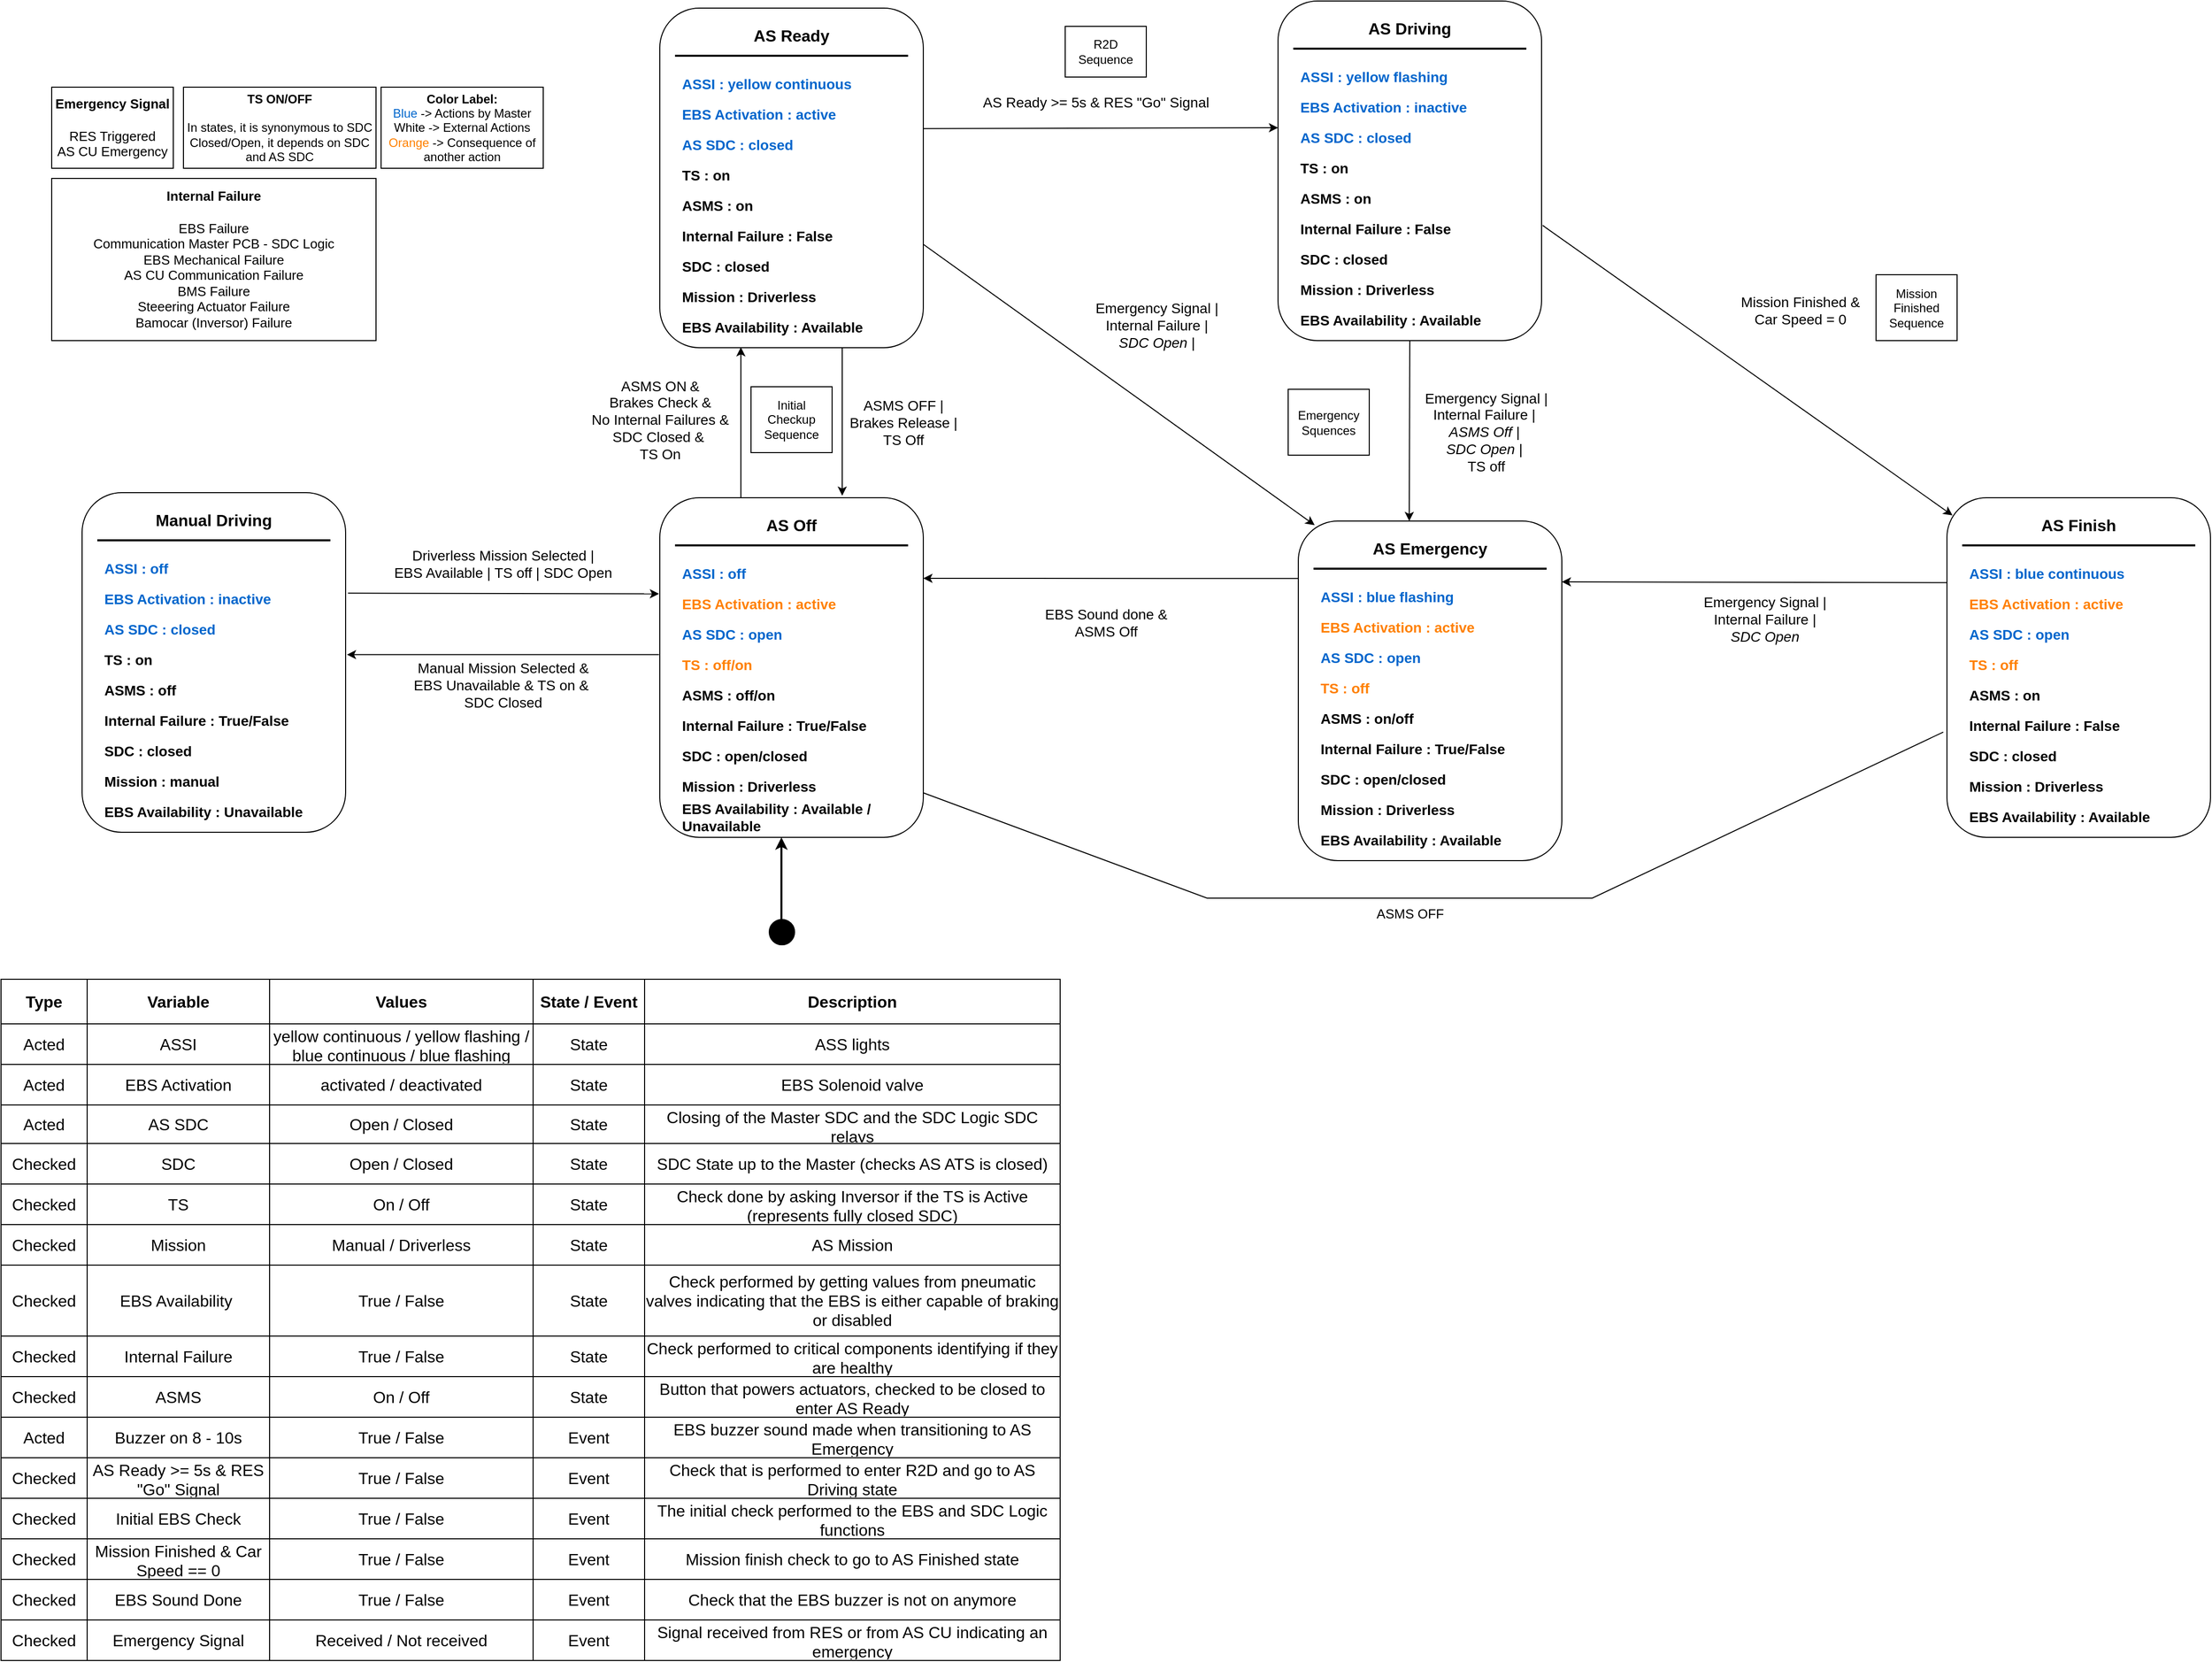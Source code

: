 <mxfile version="24.1.0" type="device">
  <diagram name="Page-1" id="qlSN-0hW_zm8w2N3PC7s">
    <mxGraphModel dx="4450" dy="1823" grid="1" gridSize="10" guides="1" tooltips="1" connect="1" arrows="1" fold="1" page="1" pageScale="1" pageWidth="2146" pageHeight="886" math="0" shadow="0">
      <root>
        <mxCell id="0" />
        <mxCell id="1" parent="0" />
        <mxCell id="w54jb39WZd_A4Rtj0ILk-8" style="edgeStyle=orthogonalEdgeStyle;rounded=0;orthogonalLoop=1;jettySize=auto;html=1;" edge="1" parent="1">
          <mxGeometry relative="1" as="geometry">
            <mxPoint x="-1260" y="335" as="sourcePoint" />
            <mxPoint x="-1260" y="483" as="targetPoint" />
          </mxGeometry>
        </mxCell>
        <mxCell id="8PctYQ6bPcUXeI3piQ7H-1" value="" style="rounded=1;whiteSpace=wrap;html=1;" parent="1" vertex="1">
          <mxGeometry x="-1440" y="2" width="260" height="335" as="geometry" />
        </mxCell>
        <mxCell id="8PctYQ6bPcUXeI3piQ7H-3" value="&lt;font size=&quot;1&quot; style=&quot;&quot;&gt;&lt;b style=&quot;font-size: 16px;&quot;&gt;AS Ready&lt;/b&gt;&lt;/font&gt;" style="text;html=1;strokeColor=none;fillColor=none;align=center;verticalAlign=middle;whiteSpace=wrap;rounded=0;" parent="1" vertex="1">
          <mxGeometry x="-1420" y="9" width="220" height="40" as="geometry" />
        </mxCell>
        <mxCell id="8PctYQ6bPcUXeI3piQ7H-4" value="&lt;font color=&quot;#0066cc&quot;&gt;ASSI : yellow&amp;nbsp;continuous&lt;/font&gt;" style="text;html=1;strokeColor=none;fillColor=none;align=left;verticalAlign=middle;whiteSpace=wrap;rounded=0;fontSize=14;fontStyle=1" parent="1" vertex="1">
          <mxGeometry x="-1420" y="62" width="230" height="30" as="geometry" />
        </mxCell>
        <mxCell id="8PctYQ6bPcUXeI3piQ7H-5" value="&lt;font color=&quot;#0066cc&quot;&gt;EBS Activation : active&lt;/font&gt;" style="text;html=1;strokeColor=none;fillColor=none;align=left;verticalAlign=middle;whiteSpace=wrap;rounded=0;fontSize=14;fontStyle=1" parent="1" vertex="1">
          <mxGeometry x="-1420" y="92" width="230" height="30" as="geometry" />
        </mxCell>
        <mxCell id="8PctYQ6bPcUXeI3piQ7H-6" value="ASMS : on" style="text;html=1;strokeColor=none;fillColor=none;align=left;verticalAlign=middle;whiteSpace=wrap;rounded=0;fontSize=14;fontStyle=1" parent="1" vertex="1">
          <mxGeometry x="-1420" y="182" width="230" height="30" as="geometry" />
        </mxCell>
        <mxCell id="8PctYQ6bPcUXeI3piQ7H-7" value="TS : on" style="text;html=1;strokeColor=none;fillColor=none;align=left;verticalAlign=middle;whiteSpace=wrap;rounded=0;fontSize=14;fontStyle=1" parent="1" vertex="1">
          <mxGeometry x="-1420" y="152" width="230" height="30" as="geometry" />
        </mxCell>
        <mxCell id="8PctYQ6bPcUXeI3piQ7H-8" value="&lt;font color=&quot;#0066cc&quot;&gt;AS SDC : closed&lt;/font&gt;" style="text;html=1;strokeColor=none;fillColor=none;align=left;verticalAlign=middle;whiteSpace=wrap;rounded=0;fontSize=14;fontStyle=1" parent="1" vertex="1">
          <mxGeometry x="-1420" y="122" width="230" height="30" as="geometry" />
        </mxCell>
        <mxCell id="8PctYQ6bPcUXeI3piQ7H-56" value="&lt;font style=&quot;font-size: 14px;&quot;&gt;ASMS ON&lt;/font&gt;&amp;nbsp;&lt;span style=&quot;font-size: 14px;&quot;&gt;&amp;amp;&lt;/span&gt;&lt;br style=&quot;border-color: var(--border-color); font-size: 14px;&quot;&gt;&lt;span style=&quot;font-size: 14px;&quot;&gt;Brakes Check&amp;nbsp;&lt;/span&gt;&lt;span style=&quot;font-size: 14px;&quot;&gt;&amp;amp;&lt;/span&gt;&lt;div&gt;&lt;font style=&quot;font-size: 14px;&quot;&gt;No Internal Failures &amp;amp;&lt;/font&gt;&lt;br style=&quot;border-color: var(--border-color); font-size: 14px;&quot;&gt;&lt;span style=&quot;font-size: 14px;&quot;&gt;SDC Closed &amp;amp;&amp;nbsp;&lt;/span&gt;&lt;div&gt;&lt;span style=&quot;font-size: 14px;&quot;&gt;TS On&lt;/span&gt;&lt;/div&gt;&lt;/div&gt;" style="text;html=1;align=center;verticalAlign=middle;resizable=0;points=[];autosize=1;strokeColor=none;fillColor=none;fontStyle=0" parent="1" vertex="1">
          <mxGeometry x="-1520" y="358" width="160" height="100" as="geometry" />
        </mxCell>
        <mxCell id="8PctYQ6bPcUXeI3piQ7H-57" style="edgeStyle=orthogonalEdgeStyle;rounded=0;orthogonalLoop=1;jettySize=auto;html=1;exitX=-0.003;exitY=0.462;exitDx=0;exitDy=0;entryX=1.005;entryY=0.477;entryDx=0;entryDy=0;entryPerimeter=0;exitPerimeter=0;" parent="1" edge="1" target="ayA9V68ribfnakgbyJhk-157" source="ayA9V68ribfnakgbyJhk-145">
          <mxGeometry relative="1" as="geometry">
            <mxPoint x="-1440" y="636.79" as="sourcePoint" />
            <mxPoint x="-1740" y="636.79" as="targetPoint" />
          </mxGeometry>
        </mxCell>
        <mxCell id="8PctYQ6bPcUXeI3piQ7H-58" value="&lt;font style=&quot;font-size: 14px;&quot;&gt;ASMS OFF |&lt;br&gt;Brakes Release |&lt;/font&gt;&lt;div&gt;&lt;font style=&quot;font-size: 14px;&quot;&gt;TS Off&lt;/font&gt;&lt;/div&gt;" style="text;html=1;align=center;verticalAlign=middle;resizable=0;points=[];autosize=1;strokeColor=none;fillColor=none;fontStyle=0" parent="1" vertex="1">
          <mxGeometry x="-1265" y="380.5" width="130" height="60" as="geometry" />
        </mxCell>
        <mxCell id="8PctYQ6bPcUXeI3piQ7H-59" value="&lt;span style=&quot;font-size: 14px;&quot;&gt;Driverless Mission Selected |&lt;br&gt;&lt;/span&gt;&lt;div&gt;&lt;span style=&quot;font-size: 14px;&quot;&gt;EBS Available | TS off | SDC Open&lt;/span&gt;&lt;span style=&quot;font-size: 14px;&quot;&gt;&lt;br&gt;&lt;/span&gt;&lt;/div&gt;" style="text;html=1;align=center;verticalAlign=middle;resizable=0;points=[];autosize=1;strokeColor=none;fillColor=none;fontStyle=0" parent="1" vertex="1">
          <mxGeometry x="-1715" y="525" width="240" height="50" as="geometry" />
        </mxCell>
        <mxCell id="8PctYQ6bPcUXeI3piQ7H-60" value="&lt;span style=&quot;font-size: 14px;&quot;&gt;Manual Mission Selected &amp;amp;&lt;br&gt;&lt;/span&gt;&lt;div&gt;&lt;span style=&quot;font-size: 14px;&quot;&gt;EBS Unavailable &amp;amp; TS on &amp;amp;&amp;nbsp;&lt;/span&gt;&lt;/div&gt;&lt;div&gt;&lt;span style=&quot;font-size: 14px;&quot;&gt;SDC Closed&lt;/span&gt;&lt;/div&gt;" style="text;html=1;align=center;verticalAlign=middle;resizable=0;points=[];autosize=1;strokeColor=none;fillColor=none;fontStyle=0" parent="1" vertex="1">
          <mxGeometry x="-1695" y="640" width="200" height="60" as="geometry" />
        </mxCell>
        <mxCell id="8PctYQ6bPcUXeI3piQ7H-61" value="" style="endArrow=classic;html=1;rounded=0;exitX=1.001;exitY=0.355;exitDx=0;exitDy=0;entryX=0;entryY=0.25;entryDx=0;entryDy=0;exitPerimeter=0;" parent="1" source="8PctYQ6bPcUXeI3piQ7H-1" edge="1">
          <mxGeometry width="50" height="50" relative="1" as="geometry">
            <mxPoint x="-1110" y="385" as="sourcePoint" />
            <mxPoint x="-830" y="120" as="targetPoint" />
          </mxGeometry>
        </mxCell>
        <mxCell id="8PctYQ6bPcUXeI3piQ7H-62" value="&lt;span style=&quot;font-size: 14px;&quot;&gt;AS Ready &amp;gt;= 5s &amp;amp; RES &quot;Go&quot; Signal&lt;/span&gt;" style="text;html=1;align=center;verticalAlign=middle;resizable=0;points=[];autosize=1;strokeColor=none;fillColor=none;fontStyle=0" parent="1" vertex="1">
          <mxGeometry x="-1135" y="80" width="250" height="30" as="geometry" />
        </mxCell>
        <mxCell id="8PctYQ6bPcUXeI3piQ7H-63" value="" style="endArrow=classic;html=1;rounded=0;entryX=0.021;entryY=0.052;entryDx=0;entryDy=0;exitX=1.004;exitY=0.594;exitDx=0;exitDy=0;exitPerimeter=0;entryPerimeter=0;" parent="1" edge="1" target="ayA9V68ribfnakgbyJhk-121">
          <mxGeometry width="50" height="50" relative="1" as="geometry">
            <mxPoint x="-568.96" y="216.32" as="sourcePoint" />
            <mxPoint x="-185" y="502" as="targetPoint" />
          </mxGeometry>
        </mxCell>
        <mxCell id="8PctYQ6bPcUXeI3piQ7H-64" value="&lt;font style=&quot;font-size: 14px;&quot;&gt;Mission Finished &amp;amp;&lt;br&gt;Car Speed = 0&lt;br&gt;&lt;/font&gt;" style="text;html=1;align=center;verticalAlign=middle;resizable=0;points=[];autosize=1;strokeColor=none;fillColor=none;fontStyle=0" parent="1" vertex="1">
          <mxGeometry x="-385" y="275" width="140" height="50" as="geometry" />
        </mxCell>
        <mxCell id="8PctYQ6bPcUXeI3piQ7H-66" value="" style="endArrow=classic;html=1;rounded=0;entryX=0.421;entryY=0;entryDx=0;entryDy=0;entryPerimeter=0;" parent="1" edge="1" target="ayA9V68ribfnakgbyJhk-133">
          <mxGeometry width="50" height="50" relative="1" as="geometry">
            <mxPoint x="-700" y="330" as="sourcePoint" />
            <mxPoint x="-700" y="502" as="targetPoint" />
          </mxGeometry>
        </mxCell>
        <mxCell id="8PctYQ6bPcUXeI3piQ7H-68" value="" style="endArrow=classic;html=1;rounded=0;exitX=0.5;exitY=1;exitDx=0;exitDy=0;entryX=0.062;entryY=0.012;entryDx=0;entryDy=0;entryPerimeter=0;" parent="1" edge="1" target="ayA9V68ribfnakgbyJhk-133">
          <mxGeometry width="50" height="50" relative="1" as="geometry">
            <mxPoint x="-1180" y="235" as="sourcePoint" />
            <mxPoint x="-785.94" y="501.752" as="targetPoint" />
          </mxGeometry>
        </mxCell>
        <mxCell id="8PctYQ6bPcUXeI3piQ7H-69" value="" style="endArrow=classic;html=1;rounded=0;entryX=1;entryY=0.25;entryDx=0;entryDy=0;exitX=0;exitY=0.169;exitDx=0;exitDy=0;exitPerimeter=0;" parent="1" edge="1" source="ayA9V68ribfnakgbyJhk-133">
          <mxGeometry width="50" height="50" relative="1" as="geometry">
            <mxPoint x="-820" y="565" as="sourcePoint" />
            <mxPoint x="-1180.0" y="564.5" as="targetPoint" />
          </mxGeometry>
        </mxCell>
        <mxCell id="8PctYQ6bPcUXeI3piQ7H-70" value="" style="endArrow=classic;html=1;rounded=0;entryX=1;entryY=0.179;entryDx=0;entryDy=0;exitX=0;exitY=0.25;exitDx=0;exitDy=0;entryPerimeter=0;" parent="1" edge="1" target="ayA9V68ribfnakgbyJhk-133" source="ayA9V68ribfnakgbyJhk-121">
          <mxGeometry width="50" height="50" relative="1" as="geometry">
            <mxPoint x="-250.0" y="556.5" as="sourcePoint" />
            <mxPoint x="-560" y="565" as="targetPoint" />
          </mxGeometry>
        </mxCell>
        <mxCell id="8PctYQ6bPcUXeI3piQ7H-71" value="" style="endArrow=classic;html=1;rounded=0;entryX=0.75;entryY=1;entryDx=0;entryDy=0;exitX=-0.014;exitY=0.69;exitDx=0;exitDy=0;exitPerimeter=0;" parent="1" edge="1" source="ayA9V68ribfnakgbyJhk-121">
          <mxGeometry width="50" height="50" relative="1" as="geometry">
            <mxPoint x="-185" y="720.0" as="sourcePoint" />
            <mxPoint x="-1245.0" y="752" as="targetPoint" />
            <Array as="points">
              <mxPoint x="-520" y="880" />
              <mxPoint x="-900" y="880" />
            </Array>
          </mxGeometry>
        </mxCell>
        <mxCell id="8PctYQ6bPcUXeI3piQ7H-72" value="ASMS OFF" style="text;html=1;align=center;verticalAlign=middle;resizable=0;points=[];autosize=1;strokeColor=none;fillColor=none;fontStyle=0;fontSize=13;" parent="1" vertex="1">
          <mxGeometry x="-745" y="880" width="90" height="30" as="geometry" />
        </mxCell>
        <mxCell id="8PctYQ6bPcUXeI3piQ7H-73" value="&lt;font style=&quot;font-size: 14px;&quot;&gt;Emergency Signal |&lt;br&gt;&lt;/font&gt;&lt;div&gt;&lt;font style=&quot;font-size: 14px;&quot;&gt;Internal Failure |&lt;/font&gt;&lt;/div&gt;&lt;div&gt;&lt;font style=&quot;font-size: 14px;&quot;&gt;&lt;i&gt;SDC Open&lt;/i&gt;&lt;/font&gt;&lt;/div&gt;" style="text;html=1;align=center;verticalAlign=middle;resizable=0;points=[];autosize=1;strokeColor=none;fillColor=none;fontStyle=0" parent="1" vertex="1">
          <mxGeometry x="-420" y="575" width="140" height="60" as="geometry" />
        </mxCell>
        <mxCell id="8PctYQ6bPcUXeI3piQ7H-74" value="&lt;font style=&quot;font-size: 14px;&quot;&gt;EBS Sound done &amp;amp;&lt;br&gt;ASMS Off&lt;br&gt;&lt;/font&gt;" style="text;html=1;align=center;verticalAlign=middle;resizable=0;points=[];autosize=1;strokeColor=none;fillColor=none;fontStyle=0" parent="1" vertex="1">
          <mxGeometry x="-1070" y="583" width="140" height="50" as="geometry" />
        </mxCell>
        <mxCell id="8PctYQ6bPcUXeI3piQ7H-75" value="" style="endArrow=classic;html=1;rounded=0;entryX=-0.003;entryY=0.311;entryDx=0;entryDy=0;exitX=1.009;exitY=0.296;exitDx=0;exitDy=0;exitPerimeter=0;entryPerimeter=0;" parent="1" edge="1" source="ayA9V68ribfnakgbyJhk-157">
          <mxGeometry width="50" height="50" relative="1" as="geometry">
            <mxPoint x="-1741.3" y="579.75" as="sourcePoint" />
            <mxPoint x="-1440.78" y="579.75" as="targetPoint" />
          </mxGeometry>
        </mxCell>
        <mxCell id="8PctYQ6bPcUXeI3piQ7H-78" value="" style="endArrow=classic;html=1;rounded=0;entryX=0.711;entryY=-0.001;entryDx=0;entryDy=0;entryPerimeter=0;strokeWidth=2;" parent="1" edge="1">
          <mxGeometry width="50" height="50" relative="1" as="geometry">
            <mxPoint x="-1320" y="903" as="sourcePoint" />
            <mxPoint x="-1320" y="820" as="targetPoint" />
          </mxGeometry>
        </mxCell>
        <mxCell id="8PctYQ6bPcUXeI3piQ7H-79" value="" style="ellipse;whiteSpace=wrap;html=1;aspect=fixed;fillColor=#000000;" parent="1" vertex="1">
          <mxGeometry x="-1332" y="901" width="25" height="25" as="geometry" />
        </mxCell>
        <mxCell id="8PctYQ6bPcUXeI3piQ7H-82" value="&lt;font style=&quot;font-size: 14px;&quot;&gt;Emergency Signal |&lt;br&gt;Internal Failure |&lt;/font&gt;&lt;div&gt;&lt;span style=&quot;font-size: 14px;&quot;&gt;&lt;i&gt;SDC Open&lt;/i&gt; |&lt;/span&gt;&lt;br&gt;&lt;/div&gt;" style="text;html=1;align=center;verticalAlign=middle;resizable=0;points=[];autosize=1;strokeColor=none;fillColor=none;fontStyle=0;fontSize=13;" parent="1" vertex="1">
          <mxGeometry x="-1020" y="285" width="140" height="60" as="geometry" />
        </mxCell>
        <mxCell id="4_qnrCkHWwUDyUQouXO4-2" value="&lt;font style=&quot;font-size: 14px;&quot;&gt;Emergency Signal |&lt;br&gt;Internal Failure |&amp;nbsp;&lt;br&gt;&lt;i&gt;ASMS Off |&amp;nbsp;&lt;/i&gt;&lt;/font&gt;&lt;div&gt;&lt;font style=&quot;font-size: 14px;&quot;&gt;&lt;i&gt;SDC Open |&lt;/i&gt;&amp;nbsp;&lt;/font&gt;&lt;/div&gt;&lt;div&gt;&lt;font style=&quot;font-size: 14px;&quot;&gt;TS off&lt;/font&gt;&lt;/div&gt;" style="text;html=1;align=center;verticalAlign=middle;resizable=0;points=[];autosize=1;strokeColor=none;fillColor=none;fontStyle=0;fontSize=13;" parent="1" vertex="1">
          <mxGeometry x="-695" y="370" width="140" height="100" as="geometry" />
        </mxCell>
        <mxCell id="4_qnrCkHWwUDyUQouXO4-9" value="&lt;div&gt;Initial&lt;/div&gt;&lt;div&gt;Checkup&lt;/div&gt;&lt;div&gt;Sequence&lt;br&gt;&lt;/div&gt;" style="text;html=1;align=center;verticalAlign=middle;whiteSpace=wrap;rounded=0;strokeColor=default;" parent="1" vertex="1">
          <mxGeometry x="-1350" y="375.5" width="80" height="65" as="geometry" />
        </mxCell>
        <mxCell id="4_qnrCkHWwUDyUQouXO4-10" value="R2D Sequence" style="text;html=1;align=center;verticalAlign=middle;whiteSpace=wrap;rounded=0;strokeColor=default;" parent="1" vertex="1">
          <mxGeometry x="-1040" y="20" width="80" height="50" as="geometry" />
        </mxCell>
        <mxCell id="4_qnrCkHWwUDyUQouXO4-11" value="&lt;div&gt;Mission&lt;/div&gt;&lt;div&gt;Finished&lt;/div&gt;&lt;div&gt;Sequence&lt;br&gt;&lt;/div&gt;" style="text;html=1;align=center;verticalAlign=middle;whiteSpace=wrap;rounded=0;strokeColor=default;" parent="1" vertex="1">
          <mxGeometry x="-240" y="265" width="80" height="65" as="geometry" />
        </mxCell>
        <mxCell id="4_qnrCkHWwUDyUQouXO4-12" value="&lt;div&gt;Emergency&lt;/div&gt;&lt;div&gt;Squences&lt;br&gt;&lt;/div&gt;" style="text;html=1;align=center;verticalAlign=middle;whiteSpace=wrap;rounded=0;strokeColor=default;" parent="1" vertex="1">
          <mxGeometry x="-820" y="378" width="80" height="65" as="geometry" />
        </mxCell>
        <mxCell id="qV_cZE5t23VfAQd9ylox-1" value="&lt;div&gt;&lt;b&gt;TS ON/OFF&lt;/b&gt;&lt;/div&gt;&lt;div&gt;&lt;b&gt;&lt;br&gt;&lt;/b&gt;&lt;/div&gt;&lt;div&gt;In states, it is synonymous to SDC Closed/Open, it depends on SDC and AS SDC&lt;/div&gt;" style="text;html=1;align=center;verticalAlign=middle;whiteSpace=wrap;rounded=0;strokeColor=default;" parent="1" vertex="1">
          <mxGeometry x="-1910" y="80" width="190" height="80" as="geometry" />
        </mxCell>
        <mxCell id="qV_cZE5t23VfAQd9ylox-4" value="&lt;b&gt;Color Label:&lt;/b&gt;&lt;br&gt;&lt;font color=&quot;#0066cc&quot;&gt;Blue&lt;/font&gt; -&amp;gt; Actions by Master&lt;div&gt;White -&amp;gt; External Actions&lt;/div&gt;&lt;div&gt;&lt;font color=&quot;#ff8000&quot;&gt;Orange&lt;/font&gt; -&amp;gt; Consequence of another action&lt;/div&gt;" style="text;html=1;align=center;verticalAlign=middle;whiteSpace=wrap;rounded=0;strokeColor=default;" parent="1" vertex="1">
          <mxGeometry x="-1715" y="80" width="160" height="80" as="geometry" />
        </mxCell>
        <mxCell id="qV_cZE5t23VfAQd9ylox-5" value="&lt;div style=&quot;font-size: 13px; text-wrap: nowrap;&quot;&gt;&lt;b&gt;Emergency Signal&lt;/b&gt;&lt;/div&gt;&lt;div style=&quot;font-size: 13px; text-wrap: nowrap;&quot;&gt;&lt;b&gt;&lt;br&gt;&lt;/b&gt;&lt;/div&gt;&lt;span style=&quot;font-size: 13px; text-wrap: nowrap;&quot;&gt;RES Triggered&lt;/span&gt;&lt;br style=&quot;font-size: 13px; text-wrap: nowrap;&quot;&gt;&lt;div style=&quot;font-size: 13px; text-wrap: nowrap;&quot;&gt;AS CU Emergency&lt;/div&gt;" style="text;html=1;align=center;verticalAlign=middle;whiteSpace=wrap;rounded=0;strokeColor=default;" parent="1" vertex="1">
          <mxGeometry x="-2040" y="80" width="120" height="80" as="geometry" />
        </mxCell>
        <mxCell id="qV_cZE5t23VfAQd9ylox-7" value="&lt;div style=&quot;font-size: 13px; text-wrap: nowrap;&quot;&gt;&lt;b&gt;Internal Failure&lt;br&gt;&lt;/b&gt;&lt;/div&gt;&lt;div style=&quot;font-size: 13px; text-wrap: nowrap;&quot;&gt;&lt;br&gt;&lt;/div&gt;&lt;div style=&quot;font-size: 13px; text-wrap: nowrap;&quot;&gt;EBS Failure&lt;/div&gt;&lt;div style=&quot;font-size: 13px; text-wrap: nowrap;&quot;&gt;Communication Master PCB - SDC Logic&lt;/div&gt;&lt;div style=&quot;font-size: 13px; text-wrap: nowrap;&quot;&gt;EBS Mechanical Failure&lt;/div&gt;&lt;div style=&quot;font-size: 13px; text-wrap: nowrap;&quot;&gt;AS CU Communication Failure&lt;br&gt;BMS Failure&lt;br&gt;Steeering Actuator Failure&lt;br&gt;Bamocar (Inversor) Failure&lt;/div&gt;" style="text;html=1;align=center;verticalAlign=middle;whiteSpace=wrap;rounded=0;strokeColor=default;" parent="1" vertex="1">
          <mxGeometry x="-2040" y="170" width="320" height="160" as="geometry" />
        </mxCell>
        <mxCell id="ayA9V68ribfnakgbyJhk-1" value="" style="shape=table;startSize=0;container=1;collapsible=0;childLayout=tableLayout;fontSize=16;" parent="1" vertex="1">
          <mxGeometry x="-2090" y="960" width="1045.0" height="672" as="geometry" />
        </mxCell>
        <mxCell id="ayA9V68ribfnakgbyJhk-2" value="" style="shape=tableRow;horizontal=0;startSize=0;swimlaneHead=0;swimlaneBody=0;strokeColor=inherit;top=0;left=0;bottom=0;right=0;collapsible=0;dropTarget=0;fillColor=none;points=[[0,0.5],[1,0.5]];portConstraint=eastwest;fontSize=16;" parent="ayA9V68ribfnakgbyJhk-1" vertex="1">
          <mxGeometry width="1045.0" height="44" as="geometry" />
        </mxCell>
        <mxCell id="ayA9V68ribfnakgbyJhk-3" value="&lt;b&gt;Type&lt;/b&gt;" style="shape=partialRectangle;html=1;whiteSpace=wrap;connectable=0;strokeColor=inherit;overflow=hidden;fillColor=none;top=0;left=0;bottom=0;right=0;pointerEvents=1;fontSize=16;" parent="ayA9V68ribfnakgbyJhk-2" vertex="1">
          <mxGeometry width="85" height="44" as="geometry">
            <mxRectangle width="85" height="44" as="alternateBounds" />
          </mxGeometry>
        </mxCell>
        <mxCell id="ayA9V68ribfnakgbyJhk-4" value="&lt;b&gt;Variable&lt;/b&gt;" style="shape=partialRectangle;html=1;whiteSpace=wrap;connectable=0;strokeColor=inherit;overflow=hidden;fillColor=none;top=0;left=0;bottom=0;right=0;pointerEvents=1;fontSize=16;" parent="ayA9V68ribfnakgbyJhk-2" vertex="1">
          <mxGeometry x="85" width="180" height="44" as="geometry">
            <mxRectangle width="180" height="44" as="alternateBounds" />
          </mxGeometry>
        </mxCell>
        <mxCell id="ayA9V68ribfnakgbyJhk-5" value="&lt;b&gt;Values&lt;/b&gt;" style="shape=partialRectangle;html=1;whiteSpace=wrap;connectable=0;strokeColor=inherit;overflow=hidden;fillColor=none;top=0;left=0;bottom=0;right=0;pointerEvents=1;fontSize=16;" parent="ayA9V68ribfnakgbyJhk-2" vertex="1">
          <mxGeometry x="265" width="260" height="44" as="geometry">
            <mxRectangle width="260" height="44" as="alternateBounds" />
          </mxGeometry>
        </mxCell>
        <mxCell id="ayA9V68ribfnakgbyJhk-14" value="&lt;b&gt;State / Event&lt;/b&gt;" style="shape=partialRectangle;html=1;whiteSpace=wrap;connectable=0;strokeColor=inherit;overflow=hidden;fillColor=none;top=0;left=0;bottom=0;right=0;pointerEvents=1;fontSize=16;" parent="ayA9V68ribfnakgbyJhk-2" vertex="1">
          <mxGeometry x="525" width="110" height="44" as="geometry">
            <mxRectangle width="110" height="44" as="alternateBounds" />
          </mxGeometry>
        </mxCell>
        <mxCell id="ayA9V68ribfnakgbyJhk-62" value="&lt;b&gt;Description&lt;/b&gt;" style="shape=partialRectangle;html=1;whiteSpace=wrap;connectable=0;strokeColor=inherit;overflow=hidden;fillColor=none;top=0;left=0;bottom=0;right=0;pointerEvents=1;fontSize=16;" parent="ayA9V68ribfnakgbyJhk-2" vertex="1">
          <mxGeometry x="635" width="410" height="44" as="geometry">
            <mxRectangle width="410" height="44" as="alternateBounds" />
          </mxGeometry>
        </mxCell>
        <mxCell id="ayA9V68ribfnakgbyJhk-37" style="shape=tableRow;horizontal=0;startSize=0;swimlaneHead=0;swimlaneBody=0;strokeColor=inherit;top=0;left=0;bottom=0;right=0;collapsible=0;dropTarget=0;fillColor=none;points=[[0,0.5],[1,0.5]];portConstraint=eastwest;fontSize=16;" parent="ayA9V68ribfnakgbyJhk-1" vertex="1">
          <mxGeometry y="44" width="1045.0" height="40" as="geometry" />
        </mxCell>
        <mxCell id="ayA9V68ribfnakgbyJhk-38" value="Acted" style="shape=partialRectangle;html=1;whiteSpace=wrap;connectable=0;strokeColor=inherit;overflow=hidden;fillColor=none;top=0;left=0;bottom=0;right=0;pointerEvents=1;fontSize=16;" parent="ayA9V68ribfnakgbyJhk-37" vertex="1">
          <mxGeometry width="85" height="40" as="geometry">
            <mxRectangle width="85" height="40" as="alternateBounds" />
          </mxGeometry>
        </mxCell>
        <mxCell id="ayA9V68ribfnakgbyJhk-39" value="ASSI" style="shape=partialRectangle;html=1;whiteSpace=wrap;connectable=0;strokeColor=inherit;overflow=hidden;fillColor=none;top=0;left=0;bottom=0;right=0;pointerEvents=1;fontSize=16;" parent="ayA9V68ribfnakgbyJhk-37" vertex="1">
          <mxGeometry x="85" width="180" height="40" as="geometry">
            <mxRectangle width="180" height="40" as="alternateBounds" />
          </mxGeometry>
        </mxCell>
        <mxCell id="ayA9V68ribfnakgbyJhk-40" value="yellow continuous / yellow flashing / blue continuous / blue flashing" style="shape=partialRectangle;html=1;whiteSpace=wrap;connectable=0;strokeColor=inherit;overflow=hidden;fillColor=none;top=0;left=0;bottom=0;right=0;pointerEvents=1;fontSize=16;" parent="ayA9V68ribfnakgbyJhk-37" vertex="1">
          <mxGeometry x="265" width="260" height="40" as="geometry">
            <mxRectangle width="260" height="40" as="alternateBounds" />
          </mxGeometry>
        </mxCell>
        <mxCell id="ayA9V68ribfnakgbyJhk-41" value="State" style="shape=partialRectangle;html=1;whiteSpace=wrap;connectable=0;strokeColor=inherit;overflow=hidden;fillColor=none;top=0;left=0;bottom=0;right=0;pointerEvents=1;fontSize=16;" parent="ayA9V68ribfnakgbyJhk-37" vertex="1">
          <mxGeometry x="525" width="110" height="40" as="geometry">
            <mxRectangle width="110" height="40" as="alternateBounds" />
          </mxGeometry>
        </mxCell>
        <mxCell id="ayA9V68ribfnakgbyJhk-65" value="ASS lights" style="shape=partialRectangle;html=1;whiteSpace=wrap;connectable=0;strokeColor=inherit;overflow=hidden;fillColor=none;top=0;left=0;bottom=0;right=0;pointerEvents=1;fontSize=16;" parent="ayA9V68ribfnakgbyJhk-37" vertex="1">
          <mxGeometry x="635" width="410" height="40" as="geometry">
            <mxRectangle width="410" height="40" as="alternateBounds" />
          </mxGeometry>
        </mxCell>
        <mxCell id="ayA9V68ribfnakgbyJhk-32" style="shape=tableRow;horizontal=0;startSize=0;swimlaneHead=0;swimlaneBody=0;strokeColor=inherit;top=0;left=0;bottom=0;right=0;collapsible=0;dropTarget=0;fillColor=none;points=[[0,0.5],[1,0.5]];portConstraint=eastwest;fontSize=16;" parent="ayA9V68ribfnakgbyJhk-1" vertex="1">
          <mxGeometry y="84" width="1045.0" height="40" as="geometry" />
        </mxCell>
        <mxCell id="ayA9V68ribfnakgbyJhk-33" value="Acted" style="shape=partialRectangle;html=1;whiteSpace=wrap;connectable=0;strokeColor=inherit;overflow=hidden;fillColor=none;top=0;left=0;bottom=0;right=0;pointerEvents=1;fontSize=16;" parent="ayA9V68ribfnakgbyJhk-32" vertex="1">
          <mxGeometry width="85" height="40" as="geometry">
            <mxRectangle width="85" height="40" as="alternateBounds" />
          </mxGeometry>
        </mxCell>
        <mxCell id="ayA9V68ribfnakgbyJhk-34" value="EBS Activation" style="shape=partialRectangle;html=1;whiteSpace=wrap;connectable=0;strokeColor=inherit;overflow=hidden;fillColor=none;top=0;left=0;bottom=0;right=0;pointerEvents=1;fontSize=16;" parent="ayA9V68ribfnakgbyJhk-32" vertex="1">
          <mxGeometry x="85" width="180" height="40" as="geometry">
            <mxRectangle width="180" height="40" as="alternateBounds" />
          </mxGeometry>
        </mxCell>
        <mxCell id="ayA9V68ribfnakgbyJhk-35" value="activated / deactivated" style="shape=partialRectangle;html=1;whiteSpace=wrap;connectable=0;strokeColor=inherit;overflow=hidden;fillColor=none;top=0;left=0;bottom=0;right=0;pointerEvents=1;fontSize=16;" parent="ayA9V68ribfnakgbyJhk-32" vertex="1">
          <mxGeometry x="265" width="260" height="40" as="geometry">
            <mxRectangle width="260" height="40" as="alternateBounds" />
          </mxGeometry>
        </mxCell>
        <mxCell id="ayA9V68ribfnakgbyJhk-36" value="State" style="shape=partialRectangle;html=1;whiteSpace=wrap;connectable=0;strokeColor=inherit;overflow=hidden;fillColor=none;top=0;left=0;bottom=0;right=0;pointerEvents=1;fontSize=16;" parent="ayA9V68ribfnakgbyJhk-32" vertex="1">
          <mxGeometry x="525" width="110" height="40" as="geometry">
            <mxRectangle width="110" height="40" as="alternateBounds" />
          </mxGeometry>
        </mxCell>
        <mxCell id="ayA9V68ribfnakgbyJhk-66" value="EBS Solenoid valve" style="shape=partialRectangle;html=1;whiteSpace=wrap;connectable=0;strokeColor=inherit;overflow=hidden;fillColor=none;top=0;left=0;bottom=0;right=0;pointerEvents=1;fontSize=16;" parent="ayA9V68ribfnakgbyJhk-32" vertex="1">
          <mxGeometry x="635" width="410" height="40" as="geometry">
            <mxRectangle width="410" height="40" as="alternateBounds" />
          </mxGeometry>
        </mxCell>
        <mxCell id="ayA9V68ribfnakgbyJhk-92" style="shape=tableRow;horizontal=0;startSize=0;swimlaneHead=0;swimlaneBody=0;strokeColor=inherit;top=0;left=0;bottom=0;right=0;collapsible=0;dropTarget=0;fillColor=none;points=[[0,0.5],[1,0.5]];portConstraint=eastwest;fontSize=16;" parent="ayA9V68ribfnakgbyJhk-1" vertex="1">
          <mxGeometry y="124" width="1045.0" height="38" as="geometry" />
        </mxCell>
        <mxCell id="ayA9V68ribfnakgbyJhk-93" value="Acted" style="shape=partialRectangle;html=1;whiteSpace=wrap;connectable=0;strokeColor=inherit;overflow=hidden;fillColor=none;top=0;left=0;bottom=0;right=0;pointerEvents=1;fontSize=16;" parent="ayA9V68ribfnakgbyJhk-92" vertex="1">
          <mxGeometry width="85" height="38" as="geometry">
            <mxRectangle width="85" height="38" as="alternateBounds" />
          </mxGeometry>
        </mxCell>
        <mxCell id="ayA9V68ribfnakgbyJhk-94" value="AS SDC" style="shape=partialRectangle;html=1;whiteSpace=wrap;connectable=0;strokeColor=inherit;overflow=hidden;fillColor=none;top=0;left=0;bottom=0;right=0;pointerEvents=1;fontSize=16;" parent="ayA9V68ribfnakgbyJhk-92" vertex="1">
          <mxGeometry x="85" width="180" height="38" as="geometry">
            <mxRectangle width="180" height="38" as="alternateBounds" />
          </mxGeometry>
        </mxCell>
        <mxCell id="ayA9V68ribfnakgbyJhk-95" value="Open / Closed" style="shape=partialRectangle;html=1;whiteSpace=wrap;connectable=0;strokeColor=inherit;overflow=hidden;fillColor=none;top=0;left=0;bottom=0;right=0;pointerEvents=1;fontSize=16;" parent="ayA9V68ribfnakgbyJhk-92" vertex="1">
          <mxGeometry x="265" width="260" height="38" as="geometry">
            <mxRectangle width="260" height="38" as="alternateBounds" />
          </mxGeometry>
        </mxCell>
        <mxCell id="ayA9V68ribfnakgbyJhk-96" value="State" style="shape=partialRectangle;html=1;whiteSpace=wrap;connectable=0;strokeColor=inherit;overflow=hidden;fillColor=none;top=0;left=0;bottom=0;right=0;pointerEvents=1;fontSize=16;" parent="ayA9V68ribfnakgbyJhk-92" vertex="1">
          <mxGeometry x="525" width="110" height="38" as="geometry">
            <mxRectangle width="110" height="38" as="alternateBounds" />
          </mxGeometry>
        </mxCell>
        <mxCell id="ayA9V68ribfnakgbyJhk-97" value="Closing of the Master SDC and the SDC Logic SDC relays" style="shape=partialRectangle;html=1;whiteSpace=wrap;connectable=0;strokeColor=inherit;overflow=hidden;fillColor=none;top=0;left=0;bottom=0;right=0;pointerEvents=1;fontSize=16;" parent="ayA9V68ribfnakgbyJhk-92" vertex="1">
          <mxGeometry x="635" width="410" height="38" as="geometry">
            <mxRectangle width="410" height="38" as="alternateBounds" />
          </mxGeometry>
        </mxCell>
        <mxCell id="ayA9V68ribfnakgbyJhk-52" style="shape=tableRow;horizontal=0;startSize=0;swimlaneHead=0;swimlaneBody=0;strokeColor=inherit;top=0;left=0;bottom=0;right=0;collapsible=0;dropTarget=0;fillColor=none;points=[[0,0.5],[1,0.5]];portConstraint=eastwest;fontSize=16;" parent="ayA9V68ribfnakgbyJhk-1" vertex="1">
          <mxGeometry y="162" width="1045.0" height="40" as="geometry" />
        </mxCell>
        <mxCell id="ayA9V68ribfnakgbyJhk-53" value="Checked" style="shape=partialRectangle;html=1;whiteSpace=wrap;connectable=0;strokeColor=inherit;overflow=hidden;fillColor=none;top=0;left=0;bottom=0;right=0;pointerEvents=1;fontSize=16;" parent="ayA9V68ribfnakgbyJhk-52" vertex="1">
          <mxGeometry width="85" height="40" as="geometry">
            <mxRectangle width="85" height="40" as="alternateBounds" />
          </mxGeometry>
        </mxCell>
        <mxCell id="ayA9V68ribfnakgbyJhk-54" value="SDC" style="shape=partialRectangle;html=1;whiteSpace=wrap;connectable=0;strokeColor=inherit;overflow=hidden;fillColor=none;top=0;left=0;bottom=0;right=0;pointerEvents=1;fontSize=16;" parent="ayA9V68ribfnakgbyJhk-52" vertex="1">
          <mxGeometry x="85" width="180" height="40" as="geometry">
            <mxRectangle width="180" height="40" as="alternateBounds" />
          </mxGeometry>
        </mxCell>
        <mxCell id="ayA9V68ribfnakgbyJhk-55" value="Open / Closed" style="shape=partialRectangle;html=1;whiteSpace=wrap;connectable=0;strokeColor=inherit;overflow=hidden;fillColor=none;top=0;left=0;bottom=0;right=0;pointerEvents=1;fontSize=16;" parent="ayA9V68ribfnakgbyJhk-52" vertex="1">
          <mxGeometry x="265" width="260" height="40" as="geometry">
            <mxRectangle width="260" height="40" as="alternateBounds" />
          </mxGeometry>
        </mxCell>
        <mxCell id="ayA9V68ribfnakgbyJhk-56" value="State" style="shape=partialRectangle;html=1;whiteSpace=wrap;connectable=0;strokeColor=inherit;overflow=hidden;fillColor=none;top=0;left=0;bottom=0;right=0;pointerEvents=1;fontSize=16;" parent="ayA9V68ribfnakgbyJhk-52" vertex="1">
          <mxGeometry x="525" width="110" height="40" as="geometry">
            <mxRectangle width="110" height="40" as="alternateBounds" />
          </mxGeometry>
        </mxCell>
        <mxCell id="ayA9V68ribfnakgbyJhk-71" value="SDC State up to the Master (checks AS ATS is closed)" style="shape=partialRectangle;html=1;whiteSpace=wrap;connectable=0;strokeColor=inherit;overflow=hidden;fillColor=none;top=0;left=0;bottom=0;right=0;pointerEvents=1;fontSize=16;" parent="ayA9V68ribfnakgbyJhk-52" vertex="1">
          <mxGeometry x="635" width="410" height="40" as="geometry">
            <mxRectangle width="410" height="40" as="alternateBounds" />
          </mxGeometry>
        </mxCell>
        <mxCell id="ayA9V68ribfnakgbyJhk-47" style="shape=tableRow;horizontal=0;startSize=0;swimlaneHead=0;swimlaneBody=0;strokeColor=inherit;top=0;left=0;bottom=0;right=0;collapsible=0;dropTarget=0;fillColor=none;points=[[0,0.5],[1,0.5]];portConstraint=eastwest;fontSize=16;" parent="ayA9V68ribfnakgbyJhk-1" vertex="1">
          <mxGeometry y="202" width="1045.0" height="40" as="geometry" />
        </mxCell>
        <mxCell id="ayA9V68ribfnakgbyJhk-48" value="Checked" style="shape=partialRectangle;html=1;whiteSpace=wrap;connectable=0;strokeColor=inherit;overflow=hidden;fillColor=none;top=0;left=0;bottom=0;right=0;pointerEvents=1;fontSize=16;" parent="ayA9V68ribfnakgbyJhk-47" vertex="1">
          <mxGeometry width="85" height="40" as="geometry">
            <mxRectangle width="85" height="40" as="alternateBounds" />
          </mxGeometry>
        </mxCell>
        <mxCell id="ayA9V68ribfnakgbyJhk-49" value="TS" style="shape=partialRectangle;html=1;whiteSpace=wrap;connectable=0;strokeColor=inherit;overflow=hidden;fillColor=none;top=0;left=0;bottom=0;right=0;pointerEvents=1;fontSize=16;" parent="ayA9V68ribfnakgbyJhk-47" vertex="1">
          <mxGeometry x="85" width="180" height="40" as="geometry">
            <mxRectangle width="180" height="40" as="alternateBounds" />
          </mxGeometry>
        </mxCell>
        <mxCell id="ayA9V68ribfnakgbyJhk-50" value="On / Off" style="shape=partialRectangle;html=1;whiteSpace=wrap;connectable=0;strokeColor=inherit;overflow=hidden;fillColor=none;top=0;left=0;bottom=0;right=0;pointerEvents=1;fontSize=16;" parent="ayA9V68ribfnakgbyJhk-47" vertex="1">
          <mxGeometry x="265" width="260" height="40" as="geometry">
            <mxRectangle width="260" height="40" as="alternateBounds" />
          </mxGeometry>
        </mxCell>
        <mxCell id="ayA9V68ribfnakgbyJhk-51" value="State" style="shape=partialRectangle;html=1;whiteSpace=wrap;connectable=0;strokeColor=inherit;overflow=hidden;fillColor=none;top=0;left=0;bottom=0;right=0;pointerEvents=1;fontSize=16;" parent="ayA9V68ribfnakgbyJhk-47" vertex="1">
          <mxGeometry x="525" width="110" height="40" as="geometry">
            <mxRectangle width="110" height="40" as="alternateBounds" />
          </mxGeometry>
        </mxCell>
        <mxCell id="ayA9V68ribfnakgbyJhk-72" value="Check done by asking Inversor if the TS is Active (represents fully closed SDC)" style="shape=partialRectangle;html=1;whiteSpace=wrap;connectable=0;strokeColor=inherit;overflow=hidden;fillColor=none;top=0;left=0;bottom=0;right=0;pointerEvents=1;fontSize=16;" parent="ayA9V68ribfnakgbyJhk-47" vertex="1">
          <mxGeometry x="635" width="410" height="40" as="geometry">
            <mxRectangle width="410" height="40" as="alternateBounds" />
          </mxGeometry>
        </mxCell>
        <mxCell id="ayA9V68ribfnakgbyJhk-57" style="shape=tableRow;horizontal=0;startSize=0;swimlaneHead=0;swimlaneBody=0;strokeColor=inherit;top=0;left=0;bottom=0;right=0;collapsible=0;dropTarget=0;fillColor=none;points=[[0,0.5],[1,0.5]];portConstraint=eastwest;fontSize=16;" parent="ayA9V68ribfnakgbyJhk-1" vertex="1">
          <mxGeometry y="242" width="1045.0" height="40" as="geometry" />
        </mxCell>
        <mxCell id="ayA9V68ribfnakgbyJhk-58" value="Checked" style="shape=partialRectangle;html=1;whiteSpace=wrap;connectable=0;strokeColor=inherit;overflow=hidden;fillColor=none;top=0;left=0;bottom=0;right=0;pointerEvents=1;fontSize=16;" parent="ayA9V68ribfnakgbyJhk-57" vertex="1">
          <mxGeometry width="85" height="40" as="geometry">
            <mxRectangle width="85" height="40" as="alternateBounds" />
          </mxGeometry>
        </mxCell>
        <mxCell id="ayA9V68ribfnakgbyJhk-59" value="Mission" style="shape=partialRectangle;html=1;whiteSpace=wrap;connectable=0;strokeColor=inherit;overflow=hidden;fillColor=none;top=0;left=0;bottom=0;right=0;pointerEvents=1;fontSize=16;" parent="ayA9V68ribfnakgbyJhk-57" vertex="1">
          <mxGeometry x="85" width="180" height="40" as="geometry">
            <mxRectangle width="180" height="40" as="alternateBounds" />
          </mxGeometry>
        </mxCell>
        <mxCell id="ayA9V68ribfnakgbyJhk-60" value="Manual / Driverless" style="shape=partialRectangle;html=1;whiteSpace=wrap;connectable=0;strokeColor=inherit;overflow=hidden;fillColor=none;top=0;left=0;bottom=0;right=0;pointerEvents=1;fontSize=16;" parent="ayA9V68ribfnakgbyJhk-57" vertex="1">
          <mxGeometry x="265" width="260" height="40" as="geometry">
            <mxRectangle width="260" height="40" as="alternateBounds" />
          </mxGeometry>
        </mxCell>
        <mxCell id="ayA9V68ribfnakgbyJhk-61" value="State" style="shape=partialRectangle;html=1;whiteSpace=wrap;connectable=0;strokeColor=inherit;overflow=hidden;fillColor=none;top=0;left=0;bottom=0;right=0;pointerEvents=1;fontSize=16;" parent="ayA9V68ribfnakgbyJhk-57" vertex="1">
          <mxGeometry x="525" width="110" height="40" as="geometry">
            <mxRectangle width="110" height="40" as="alternateBounds" />
          </mxGeometry>
        </mxCell>
        <mxCell id="ayA9V68ribfnakgbyJhk-70" value="AS Mission" style="shape=partialRectangle;html=1;whiteSpace=wrap;connectable=0;strokeColor=inherit;overflow=hidden;fillColor=none;top=0;left=0;bottom=0;right=0;pointerEvents=1;fontSize=16;" parent="ayA9V68ribfnakgbyJhk-57" vertex="1">
          <mxGeometry x="635" width="410" height="40" as="geometry">
            <mxRectangle width="410" height="40" as="alternateBounds" />
          </mxGeometry>
        </mxCell>
        <mxCell id="ayA9V68ribfnakgbyJhk-86" style="shape=tableRow;horizontal=0;startSize=0;swimlaneHead=0;swimlaneBody=0;strokeColor=inherit;top=0;left=0;bottom=0;right=0;collapsible=0;dropTarget=0;fillColor=none;points=[[0,0.5],[1,0.5]];portConstraint=eastwest;fontSize=16;" parent="ayA9V68ribfnakgbyJhk-1" vertex="1">
          <mxGeometry y="282" width="1045.0" height="70" as="geometry" />
        </mxCell>
        <mxCell id="ayA9V68ribfnakgbyJhk-87" value="Checked" style="shape=partialRectangle;html=1;whiteSpace=wrap;connectable=0;strokeColor=inherit;overflow=hidden;fillColor=none;top=0;left=0;bottom=0;right=0;pointerEvents=1;fontSize=16;" parent="ayA9V68ribfnakgbyJhk-86" vertex="1">
          <mxGeometry width="85" height="70" as="geometry">
            <mxRectangle width="85" height="70" as="alternateBounds" />
          </mxGeometry>
        </mxCell>
        <mxCell id="ayA9V68ribfnakgbyJhk-88" value="EBS Availability&amp;nbsp;" style="shape=partialRectangle;html=1;whiteSpace=wrap;connectable=0;strokeColor=inherit;overflow=hidden;fillColor=none;top=0;left=0;bottom=0;right=0;pointerEvents=1;fontSize=16;" parent="ayA9V68ribfnakgbyJhk-86" vertex="1">
          <mxGeometry x="85" width="180" height="70" as="geometry">
            <mxRectangle width="180" height="70" as="alternateBounds" />
          </mxGeometry>
        </mxCell>
        <mxCell id="ayA9V68ribfnakgbyJhk-89" value="True / False" style="shape=partialRectangle;html=1;whiteSpace=wrap;connectable=0;strokeColor=inherit;overflow=hidden;fillColor=none;top=0;left=0;bottom=0;right=0;pointerEvents=1;fontSize=16;" parent="ayA9V68ribfnakgbyJhk-86" vertex="1">
          <mxGeometry x="265" width="260" height="70" as="geometry">
            <mxRectangle width="260" height="70" as="alternateBounds" />
          </mxGeometry>
        </mxCell>
        <mxCell id="ayA9V68ribfnakgbyJhk-90" value="State" style="shape=partialRectangle;html=1;whiteSpace=wrap;connectable=0;strokeColor=inherit;overflow=hidden;fillColor=none;top=0;left=0;bottom=0;right=0;pointerEvents=1;fontSize=16;" parent="ayA9V68ribfnakgbyJhk-86" vertex="1">
          <mxGeometry x="525" width="110" height="70" as="geometry">
            <mxRectangle width="110" height="70" as="alternateBounds" />
          </mxGeometry>
        </mxCell>
        <mxCell id="ayA9V68ribfnakgbyJhk-91" value="Check performed by getting values from pneumatic valves indicating that the EBS is either capable of braking or disabled" style="shape=partialRectangle;html=1;whiteSpace=wrap;connectable=0;strokeColor=inherit;overflow=hidden;fillColor=none;top=0;left=0;bottom=0;right=0;pointerEvents=1;fontSize=16;" parent="ayA9V68ribfnakgbyJhk-86" vertex="1">
          <mxGeometry x="635" width="410" height="70" as="geometry">
            <mxRectangle width="410" height="70" as="alternateBounds" />
          </mxGeometry>
        </mxCell>
        <mxCell id="ayA9V68ribfnakgbyJhk-80" style="shape=tableRow;horizontal=0;startSize=0;swimlaneHead=0;swimlaneBody=0;strokeColor=inherit;top=0;left=0;bottom=0;right=0;collapsible=0;dropTarget=0;fillColor=none;points=[[0,0.5],[1,0.5]];portConstraint=eastwest;fontSize=16;" parent="ayA9V68ribfnakgbyJhk-1" vertex="1">
          <mxGeometry y="352" width="1045.0" height="40" as="geometry" />
        </mxCell>
        <mxCell id="ayA9V68ribfnakgbyJhk-81" value="Checked" style="shape=partialRectangle;html=1;whiteSpace=wrap;connectable=0;strokeColor=inherit;overflow=hidden;fillColor=none;top=0;left=0;bottom=0;right=0;pointerEvents=1;fontSize=16;" parent="ayA9V68ribfnakgbyJhk-80" vertex="1">
          <mxGeometry width="85" height="40" as="geometry">
            <mxRectangle width="85" height="40" as="alternateBounds" />
          </mxGeometry>
        </mxCell>
        <mxCell id="ayA9V68ribfnakgbyJhk-82" value="Internal Failure" style="shape=partialRectangle;html=1;whiteSpace=wrap;connectable=0;strokeColor=inherit;overflow=hidden;fillColor=none;top=0;left=0;bottom=0;right=0;pointerEvents=1;fontSize=16;" parent="ayA9V68ribfnakgbyJhk-80" vertex="1">
          <mxGeometry x="85" width="180" height="40" as="geometry">
            <mxRectangle width="180" height="40" as="alternateBounds" />
          </mxGeometry>
        </mxCell>
        <mxCell id="ayA9V68ribfnakgbyJhk-83" value="True / False" style="shape=partialRectangle;html=1;whiteSpace=wrap;connectable=0;strokeColor=inherit;overflow=hidden;fillColor=none;top=0;left=0;bottom=0;right=0;pointerEvents=1;fontSize=16;" parent="ayA9V68ribfnakgbyJhk-80" vertex="1">
          <mxGeometry x="265" width="260" height="40" as="geometry">
            <mxRectangle width="260" height="40" as="alternateBounds" />
          </mxGeometry>
        </mxCell>
        <mxCell id="ayA9V68ribfnakgbyJhk-84" value="State" style="shape=partialRectangle;html=1;whiteSpace=wrap;connectable=0;strokeColor=inherit;overflow=hidden;fillColor=none;top=0;left=0;bottom=0;right=0;pointerEvents=1;fontSize=16;" parent="ayA9V68ribfnakgbyJhk-80" vertex="1">
          <mxGeometry x="525" width="110" height="40" as="geometry">
            <mxRectangle width="110" height="40" as="alternateBounds" />
          </mxGeometry>
        </mxCell>
        <mxCell id="ayA9V68ribfnakgbyJhk-85" value="Check performed to critical components identifying if they are healthy" style="shape=partialRectangle;html=1;whiteSpace=wrap;connectable=0;strokeColor=inherit;overflow=hidden;fillColor=none;top=0;left=0;bottom=0;right=0;pointerEvents=1;fontSize=16;" parent="ayA9V68ribfnakgbyJhk-80" vertex="1">
          <mxGeometry x="635" width="410" height="40" as="geometry">
            <mxRectangle width="410" height="40" as="alternateBounds" />
          </mxGeometry>
        </mxCell>
        <mxCell id="ayA9V68ribfnakgbyJhk-42" style="shape=tableRow;horizontal=0;startSize=0;swimlaneHead=0;swimlaneBody=0;strokeColor=inherit;top=0;left=0;bottom=0;right=0;collapsible=0;dropTarget=0;fillColor=none;points=[[0,0.5],[1,0.5]];portConstraint=eastwest;fontSize=16;" parent="ayA9V68ribfnakgbyJhk-1" vertex="1">
          <mxGeometry y="392" width="1045.0" height="40" as="geometry" />
        </mxCell>
        <mxCell id="ayA9V68ribfnakgbyJhk-43" value="Checked" style="shape=partialRectangle;html=1;whiteSpace=wrap;connectable=0;strokeColor=inherit;overflow=hidden;fillColor=none;top=0;left=0;bottom=0;right=0;pointerEvents=1;fontSize=16;" parent="ayA9V68ribfnakgbyJhk-42" vertex="1">
          <mxGeometry width="85" height="40" as="geometry">
            <mxRectangle width="85" height="40" as="alternateBounds" />
          </mxGeometry>
        </mxCell>
        <mxCell id="ayA9V68ribfnakgbyJhk-44" value="ASMS" style="shape=partialRectangle;html=1;whiteSpace=wrap;connectable=0;strokeColor=inherit;overflow=hidden;fillColor=none;top=0;left=0;bottom=0;right=0;pointerEvents=1;fontSize=16;" parent="ayA9V68ribfnakgbyJhk-42" vertex="1">
          <mxGeometry x="85" width="180" height="40" as="geometry">
            <mxRectangle width="180" height="40" as="alternateBounds" />
          </mxGeometry>
        </mxCell>
        <mxCell id="ayA9V68ribfnakgbyJhk-45" value="On / Off" style="shape=partialRectangle;html=1;whiteSpace=wrap;connectable=0;strokeColor=inherit;overflow=hidden;fillColor=none;top=0;left=0;bottom=0;right=0;pointerEvents=1;fontSize=16;" parent="ayA9V68ribfnakgbyJhk-42" vertex="1">
          <mxGeometry x="265" width="260" height="40" as="geometry">
            <mxRectangle width="260" height="40" as="alternateBounds" />
          </mxGeometry>
        </mxCell>
        <mxCell id="ayA9V68ribfnakgbyJhk-46" value="State" style="shape=partialRectangle;html=1;whiteSpace=wrap;connectable=0;strokeColor=inherit;overflow=hidden;fillColor=none;top=0;left=0;bottom=0;right=0;pointerEvents=1;fontSize=16;" parent="ayA9V68ribfnakgbyJhk-42" vertex="1">
          <mxGeometry x="525" width="110" height="40" as="geometry">
            <mxRectangle width="110" height="40" as="alternateBounds" />
          </mxGeometry>
        </mxCell>
        <mxCell id="ayA9V68ribfnakgbyJhk-73" value="Button that powers actuators, checked to be closed to enter AS Ready" style="shape=partialRectangle;html=1;whiteSpace=wrap;connectable=0;strokeColor=inherit;overflow=hidden;fillColor=none;top=0;left=0;bottom=0;right=0;pointerEvents=1;fontSize=16;" parent="ayA9V68ribfnakgbyJhk-42" vertex="1">
          <mxGeometry x="635" width="410" height="40" as="geometry">
            <mxRectangle width="410" height="40" as="alternateBounds" />
          </mxGeometry>
        </mxCell>
        <mxCell id="ayA9V68ribfnakgbyJhk-22" style="shape=tableRow;horizontal=0;startSize=0;swimlaneHead=0;swimlaneBody=0;strokeColor=inherit;top=0;left=0;bottom=0;right=0;collapsible=0;dropTarget=0;fillColor=none;points=[[0,0.5],[1,0.5]];portConstraint=eastwest;fontSize=16;" parent="ayA9V68ribfnakgbyJhk-1" vertex="1">
          <mxGeometry y="432" width="1045.0" height="40" as="geometry" />
        </mxCell>
        <mxCell id="ayA9V68ribfnakgbyJhk-23" value="Acted" style="shape=partialRectangle;html=1;whiteSpace=wrap;connectable=0;strokeColor=inherit;overflow=hidden;fillColor=none;top=0;left=0;bottom=0;right=0;pointerEvents=1;fontSize=16;" parent="ayA9V68ribfnakgbyJhk-22" vertex="1">
          <mxGeometry width="85" height="40" as="geometry">
            <mxRectangle width="85" height="40" as="alternateBounds" />
          </mxGeometry>
        </mxCell>
        <mxCell id="ayA9V68ribfnakgbyJhk-24" value="Buzzer on 8 - 10s" style="shape=partialRectangle;html=1;whiteSpace=wrap;connectable=0;strokeColor=inherit;overflow=hidden;fillColor=none;top=0;left=0;bottom=0;right=0;pointerEvents=1;fontSize=16;" parent="ayA9V68ribfnakgbyJhk-22" vertex="1">
          <mxGeometry x="85" width="180" height="40" as="geometry">
            <mxRectangle width="180" height="40" as="alternateBounds" />
          </mxGeometry>
        </mxCell>
        <mxCell id="ayA9V68ribfnakgbyJhk-25" value="True / False" style="shape=partialRectangle;html=1;whiteSpace=wrap;connectable=0;strokeColor=inherit;overflow=hidden;fillColor=none;top=0;left=0;bottom=0;right=0;pointerEvents=1;fontSize=16;" parent="ayA9V68ribfnakgbyJhk-22" vertex="1">
          <mxGeometry x="265" width="260" height="40" as="geometry">
            <mxRectangle width="260" height="40" as="alternateBounds" />
          </mxGeometry>
        </mxCell>
        <mxCell id="ayA9V68ribfnakgbyJhk-26" value="Event" style="shape=partialRectangle;html=1;whiteSpace=wrap;connectable=0;strokeColor=inherit;overflow=hidden;fillColor=none;top=0;left=0;bottom=0;right=0;pointerEvents=1;fontSize=16;" parent="ayA9V68ribfnakgbyJhk-22" vertex="1">
          <mxGeometry x="525" width="110" height="40" as="geometry">
            <mxRectangle width="110" height="40" as="alternateBounds" />
          </mxGeometry>
        </mxCell>
        <mxCell id="ayA9V68ribfnakgbyJhk-68" value="EBS buzzer sound made when transitioning to AS Emergency" style="shape=partialRectangle;html=1;whiteSpace=wrap;connectable=0;strokeColor=inherit;overflow=hidden;fillColor=none;top=0;left=0;bottom=0;right=0;pointerEvents=1;fontSize=16;" parent="ayA9V68ribfnakgbyJhk-22" vertex="1">
          <mxGeometry x="635" width="410" height="40" as="geometry">
            <mxRectangle width="410" height="40" as="alternateBounds" />
          </mxGeometry>
        </mxCell>
        <mxCell id="ayA9V68ribfnakgbyJhk-6" value="" style="shape=tableRow;horizontal=0;startSize=0;swimlaneHead=0;swimlaneBody=0;strokeColor=inherit;top=0;left=0;bottom=0;right=0;collapsible=0;dropTarget=0;fillColor=none;points=[[0,0.5],[1,0.5]];portConstraint=eastwest;fontSize=16;" parent="ayA9V68ribfnakgbyJhk-1" vertex="1">
          <mxGeometry y="472" width="1045.0" height="40" as="geometry" />
        </mxCell>
        <mxCell id="ayA9V68ribfnakgbyJhk-7" value="Checked" style="shape=partialRectangle;html=1;whiteSpace=wrap;connectable=0;strokeColor=inherit;overflow=hidden;fillColor=none;top=0;left=0;bottom=0;right=0;pointerEvents=1;fontSize=16;" parent="ayA9V68ribfnakgbyJhk-6" vertex="1">
          <mxGeometry width="85" height="40" as="geometry">
            <mxRectangle width="85" height="40" as="alternateBounds" />
          </mxGeometry>
        </mxCell>
        <mxCell id="ayA9V68ribfnakgbyJhk-8" value="AS Ready &amp;gt;= 5s &amp;amp; RES &quot;Go&quot; Signal" style="shape=partialRectangle;html=1;whiteSpace=wrap;connectable=0;strokeColor=inherit;overflow=hidden;fillColor=none;top=0;left=0;bottom=0;right=0;pointerEvents=1;fontSize=16;" parent="ayA9V68ribfnakgbyJhk-6" vertex="1">
          <mxGeometry x="85" width="180" height="40" as="geometry">
            <mxRectangle width="180" height="40" as="alternateBounds" />
          </mxGeometry>
        </mxCell>
        <mxCell id="ayA9V68ribfnakgbyJhk-9" value="True / False" style="shape=partialRectangle;html=1;whiteSpace=wrap;connectable=0;strokeColor=inherit;overflow=hidden;fillColor=none;top=0;left=0;bottom=0;right=0;pointerEvents=1;fontSize=16;" parent="ayA9V68ribfnakgbyJhk-6" vertex="1">
          <mxGeometry x="265" width="260" height="40" as="geometry">
            <mxRectangle width="260" height="40" as="alternateBounds" />
          </mxGeometry>
        </mxCell>
        <mxCell id="ayA9V68ribfnakgbyJhk-15" value="Event" style="shape=partialRectangle;html=1;whiteSpace=wrap;connectable=0;strokeColor=inherit;overflow=hidden;fillColor=none;top=0;left=0;bottom=0;right=0;pointerEvents=1;fontSize=16;" parent="ayA9V68ribfnakgbyJhk-6" vertex="1">
          <mxGeometry x="525" width="110" height="40" as="geometry">
            <mxRectangle width="110" height="40" as="alternateBounds" />
          </mxGeometry>
        </mxCell>
        <mxCell id="ayA9V68ribfnakgbyJhk-63" value="Check that is performed to enter R2D and go to AS Driving state" style="shape=partialRectangle;html=1;whiteSpace=wrap;connectable=0;strokeColor=inherit;overflow=hidden;fillColor=none;top=0;left=0;bottom=0;right=0;pointerEvents=1;fontSize=16;" parent="ayA9V68ribfnakgbyJhk-6" vertex="1">
          <mxGeometry x="635" width="410" height="40" as="geometry">
            <mxRectangle width="410" height="40" as="alternateBounds" />
          </mxGeometry>
        </mxCell>
        <mxCell id="ayA9V68ribfnakgbyJhk-10" value="" style="shape=tableRow;horizontal=0;startSize=0;swimlaneHead=0;swimlaneBody=0;strokeColor=inherit;top=0;left=0;bottom=0;right=0;collapsible=0;dropTarget=0;fillColor=none;points=[[0,0.5],[1,0.5]];portConstraint=eastwest;fontSize=16;" parent="ayA9V68ribfnakgbyJhk-1" vertex="1">
          <mxGeometry y="512" width="1045.0" height="40" as="geometry" />
        </mxCell>
        <mxCell id="ayA9V68ribfnakgbyJhk-11" value="Checked" style="shape=partialRectangle;html=1;whiteSpace=wrap;connectable=0;strokeColor=inherit;overflow=hidden;fillColor=none;top=0;left=0;bottom=0;right=0;pointerEvents=1;fontSize=16;" parent="ayA9V68ribfnakgbyJhk-10" vertex="1">
          <mxGeometry width="85" height="40" as="geometry">
            <mxRectangle width="85" height="40" as="alternateBounds" />
          </mxGeometry>
        </mxCell>
        <mxCell id="ayA9V68ribfnakgbyJhk-12" value="Initial EBS Check" style="shape=partialRectangle;html=1;whiteSpace=wrap;connectable=0;strokeColor=inherit;overflow=hidden;fillColor=none;top=0;left=0;bottom=0;right=0;pointerEvents=1;fontSize=16;" parent="ayA9V68ribfnakgbyJhk-10" vertex="1">
          <mxGeometry x="85" width="180" height="40" as="geometry">
            <mxRectangle width="180" height="40" as="alternateBounds" />
          </mxGeometry>
        </mxCell>
        <mxCell id="ayA9V68ribfnakgbyJhk-13" value="True / False" style="shape=partialRectangle;html=1;whiteSpace=wrap;connectable=0;strokeColor=inherit;overflow=hidden;fillColor=none;top=0;left=0;bottom=0;right=0;pointerEvents=1;fontSize=16;" parent="ayA9V68ribfnakgbyJhk-10" vertex="1">
          <mxGeometry x="265" width="260" height="40" as="geometry">
            <mxRectangle width="260" height="40" as="alternateBounds" />
          </mxGeometry>
        </mxCell>
        <mxCell id="ayA9V68ribfnakgbyJhk-16" value="Event" style="shape=partialRectangle;html=1;whiteSpace=wrap;connectable=0;strokeColor=inherit;overflow=hidden;fillColor=none;top=0;left=0;bottom=0;right=0;pointerEvents=1;fontSize=16;" parent="ayA9V68ribfnakgbyJhk-10" vertex="1">
          <mxGeometry x="525" width="110" height="40" as="geometry">
            <mxRectangle width="110" height="40" as="alternateBounds" />
          </mxGeometry>
        </mxCell>
        <mxCell id="ayA9V68ribfnakgbyJhk-64" value="The initial check performed to the EBS and SDC Logic functions" style="shape=partialRectangle;html=1;whiteSpace=wrap;connectable=0;strokeColor=inherit;overflow=hidden;fillColor=none;top=0;left=0;bottom=0;right=0;pointerEvents=1;fontSize=16;" parent="ayA9V68ribfnakgbyJhk-10" vertex="1">
          <mxGeometry x="635" width="410" height="40" as="geometry">
            <mxRectangle width="410" height="40" as="alternateBounds" />
          </mxGeometry>
        </mxCell>
        <mxCell id="ayA9V68ribfnakgbyJhk-27" style="shape=tableRow;horizontal=0;startSize=0;swimlaneHead=0;swimlaneBody=0;strokeColor=inherit;top=0;left=0;bottom=0;right=0;collapsible=0;dropTarget=0;fillColor=none;points=[[0,0.5],[1,0.5]];portConstraint=eastwest;fontSize=16;" parent="ayA9V68ribfnakgbyJhk-1" vertex="1">
          <mxGeometry y="552" width="1045.0" height="40" as="geometry" />
        </mxCell>
        <mxCell id="ayA9V68ribfnakgbyJhk-28" value="Checked" style="shape=partialRectangle;html=1;whiteSpace=wrap;connectable=0;strokeColor=inherit;overflow=hidden;fillColor=none;top=0;left=0;bottom=0;right=0;pointerEvents=1;fontSize=16;" parent="ayA9V68ribfnakgbyJhk-27" vertex="1">
          <mxGeometry width="85" height="40" as="geometry">
            <mxRectangle width="85" height="40" as="alternateBounds" />
          </mxGeometry>
        </mxCell>
        <mxCell id="ayA9V68ribfnakgbyJhk-29" value="Mission Finished &amp;amp; Car Speed == 0" style="shape=partialRectangle;html=1;whiteSpace=wrap;connectable=0;strokeColor=inherit;overflow=hidden;fillColor=none;top=0;left=0;bottom=0;right=0;pointerEvents=1;fontSize=16;" parent="ayA9V68ribfnakgbyJhk-27" vertex="1">
          <mxGeometry x="85" width="180" height="40" as="geometry">
            <mxRectangle width="180" height="40" as="alternateBounds" />
          </mxGeometry>
        </mxCell>
        <mxCell id="ayA9V68ribfnakgbyJhk-30" value="True / False" style="shape=partialRectangle;html=1;whiteSpace=wrap;connectable=0;strokeColor=inherit;overflow=hidden;fillColor=none;top=0;left=0;bottom=0;right=0;pointerEvents=1;fontSize=16;" parent="ayA9V68ribfnakgbyJhk-27" vertex="1">
          <mxGeometry x="265" width="260" height="40" as="geometry">
            <mxRectangle width="260" height="40" as="alternateBounds" />
          </mxGeometry>
        </mxCell>
        <mxCell id="ayA9V68ribfnakgbyJhk-31" value="Event" style="shape=partialRectangle;html=1;whiteSpace=wrap;connectable=0;strokeColor=inherit;overflow=hidden;fillColor=none;top=0;left=0;bottom=0;right=0;pointerEvents=1;fontSize=16;" parent="ayA9V68ribfnakgbyJhk-27" vertex="1">
          <mxGeometry x="525" width="110" height="40" as="geometry">
            <mxRectangle width="110" height="40" as="alternateBounds" />
          </mxGeometry>
        </mxCell>
        <mxCell id="ayA9V68ribfnakgbyJhk-67" value="Mission finish check to go to AS Finished state" style="shape=partialRectangle;html=1;whiteSpace=wrap;connectable=0;strokeColor=inherit;overflow=hidden;fillColor=none;top=0;left=0;bottom=0;right=0;pointerEvents=1;fontSize=16;" parent="ayA9V68ribfnakgbyJhk-27" vertex="1">
          <mxGeometry x="635" width="410" height="40" as="geometry">
            <mxRectangle width="410" height="40" as="alternateBounds" />
          </mxGeometry>
        </mxCell>
        <mxCell id="ayA9V68ribfnakgbyJhk-17" style="shape=tableRow;horizontal=0;startSize=0;swimlaneHead=0;swimlaneBody=0;strokeColor=inherit;top=0;left=0;bottom=0;right=0;collapsible=0;dropTarget=0;fillColor=none;points=[[0,0.5],[1,0.5]];portConstraint=eastwest;fontSize=16;" parent="ayA9V68ribfnakgbyJhk-1" vertex="1">
          <mxGeometry y="592" width="1045.0" height="40" as="geometry" />
        </mxCell>
        <mxCell id="ayA9V68ribfnakgbyJhk-18" value="Checked" style="shape=partialRectangle;html=1;whiteSpace=wrap;connectable=0;strokeColor=inherit;overflow=hidden;fillColor=none;top=0;left=0;bottom=0;right=0;pointerEvents=1;fontSize=16;" parent="ayA9V68ribfnakgbyJhk-17" vertex="1">
          <mxGeometry width="85" height="40" as="geometry">
            <mxRectangle width="85" height="40" as="alternateBounds" />
          </mxGeometry>
        </mxCell>
        <mxCell id="ayA9V68ribfnakgbyJhk-19" value="EBS Sound Done" style="shape=partialRectangle;html=1;whiteSpace=wrap;connectable=0;strokeColor=inherit;overflow=hidden;fillColor=none;top=0;left=0;bottom=0;right=0;pointerEvents=1;fontSize=16;" parent="ayA9V68ribfnakgbyJhk-17" vertex="1">
          <mxGeometry x="85" width="180" height="40" as="geometry">
            <mxRectangle width="180" height="40" as="alternateBounds" />
          </mxGeometry>
        </mxCell>
        <mxCell id="ayA9V68ribfnakgbyJhk-20" value="True / False" style="shape=partialRectangle;html=1;whiteSpace=wrap;connectable=0;strokeColor=inherit;overflow=hidden;fillColor=none;top=0;left=0;bottom=0;right=0;pointerEvents=1;fontSize=16;" parent="ayA9V68ribfnakgbyJhk-17" vertex="1">
          <mxGeometry x="265" width="260" height="40" as="geometry">
            <mxRectangle width="260" height="40" as="alternateBounds" />
          </mxGeometry>
        </mxCell>
        <mxCell id="ayA9V68ribfnakgbyJhk-21" value="Event" style="shape=partialRectangle;html=1;whiteSpace=wrap;connectable=0;strokeColor=inherit;overflow=hidden;fillColor=none;top=0;left=0;bottom=0;right=0;pointerEvents=1;fontSize=16;" parent="ayA9V68ribfnakgbyJhk-17" vertex="1">
          <mxGeometry x="525" width="110" height="40" as="geometry">
            <mxRectangle width="110" height="40" as="alternateBounds" />
          </mxGeometry>
        </mxCell>
        <mxCell id="ayA9V68ribfnakgbyJhk-69" value="Check that the EBS buzzer is not on anymore" style="shape=partialRectangle;html=1;whiteSpace=wrap;connectable=0;strokeColor=inherit;overflow=hidden;fillColor=none;top=0;left=0;bottom=0;right=0;pointerEvents=1;fontSize=16;" parent="ayA9V68ribfnakgbyJhk-17" vertex="1">
          <mxGeometry x="635" width="410" height="40" as="geometry">
            <mxRectangle width="410" height="40" as="alternateBounds" />
          </mxGeometry>
        </mxCell>
        <mxCell id="ayA9V68ribfnakgbyJhk-74" style="shape=tableRow;horizontal=0;startSize=0;swimlaneHead=0;swimlaneBody=0;strokeColor=inherit;top=0;left=0;bottom=0;right=0;collapsible=0;dropTarget=0;fillColor=none;points=[[0,0.5],[1,0.5]];portConstraint=eastwest;fontSize=16;" parent="ayA9V68ribfnakgbyJhk-1" vertex="1">
          <mxGeometry y="632" width="1045.0" height="40" as="geometry" />
        </mxCell>
        <mxCell id="ayA9V68ribfnakgbyJhk-75" value="Checked" style="shape=partialRectangle;html=1;whiteSpace=wrap;connectable=0;strokeColor=inherit;overflow=hidden;fillColor=none;top=0;left=0;bottom=0;right=0;pointerEvents=1;fontSize=16;" parent="ayA9V68ribfnakgbyJhk-74" vertex="1">
          <mxGeometry width="85" height="40" as="geometry">
            <mxRectangle width="85" height="40" as="alternateBounds" />
          </mxGeometry>
        </mxCell>
        <mxCell id="ayA9V68ribfnakgbyJhk-76" value="Emergency Signal" style="shape=partialRectangle;html=1;whiteSpace=wrap;connectable=0;strokeColor=inherit;overflow=hidden;fillColor=none;top=0;left=0;bottom=0;right=0;pointerEvents=1;fontSize=16;" parent="ayA9V68ribfnakgbyJhk-74" vertex="1">
          <mxGeometry x="85" width="180" height="40" as="geometry">
            <mxRectangle width="180" height="40" as="alternateBounds" />
          </mxGeometry>
        </mxCell>
        <mxCell id="ayA9V68ribfnakgbyJhk-77" value="Received / Not received" style="shape=partialRectangle;html=1;whiteSpace=wrap;connectable=0;strokeColor=inherit;overflow=hidden;fillColor=none;top=0;left=0;bottom=0;right=0;pointerEvents=1;fontSize=16;" parent="ayA9V68ribfnakgbyJhk-74" vertex="1">
          <mxGeometry x="265" width="260" height="40" as="geometry">
            <mxRectangle width="260" height="40" as="alternateBounds" />
          </mxGeometry>
        </mxCell>
        <mxCell id="ayA9V68ribfnakgbyJhk-78" value="Event" style="shape=partialRectangle;html=1;whiteSpace=wrap;connectable=0;strokeColor=inherit;overflow=hidden;fillColor=none;top=0;left=0;bottom=0;right=0;pointerEvents=1;fontSize=16;" parent="ayA9V68ribfnakgbyJhk-74" vertex="1">
          <mxGeometry x="525" width="110" height="40" as="geometry">
            <mxRectangle width="110" height="40" as="alternateBounds" />
          </mxGeometry>
        </mxCell>
        <mxCell id="ayA9V68ribfnakgbyJhk-79" value="Signal received from RES or from AS CU indicating an emergency" style="shape=partialRectangle;html=1;whiteSpace=wrap;connectable=0;strokeColor=inherit;overflow=hidden;fillColor=none;top=0;left=0;bottom=0;right=0;pointerEvents=1;fontSize=16;" parent="ayA9V68ribfnakgbyJhk-74" vertex="1">
          <mxGeometry x="635" width="410" height="40" as="geometry">
            <mxRectangle width="410" height="40" as="alternateBounds" />
          </mxGeometry>
        </mxCell>
        <mxCell id="ayA9V68ribfnakgbyJhk-104" value="Internal Failure : False" style="text;html=1;strokeColor=none;fillColor=none;align=left;verticalAlign=middle;whiteSpace=wrap;rounded=0;fontSize=14;fontStyle=1" parent="1" vertex="1">
          <mxGeometry x="-1420" y="212" width="230" height="30" as="geometry" />
        </mxCell>
        <mxCell id="ayA9V68ribfnakgbyJhk-105" value="SDC : closed" style="text;html=1;strokeColor=none;fillColor=none;align=left;verticalAlign=middle;whiteSpace=wrap;rounded=0;fontSize=14;fontStyle=1" parent="1" vertex="1">
          <mxGeometry x="-1420" y="242" width="230" height="30" as="geometry" />
        </mxCell>
        <mxCell id="ayA9V68ribfnakgbyJhk-106" value="Mission : Driverless" style="text;html=1;strokeColor=none;fillColor=none;align=left;verticalAlign=middle;whiteSpace=wrap;rounded=0;fontSize=14;fontStyle=1" parent="1" vertex="1">
          <mxGeometry x="-1420" y="272" width="230" height="30" as="geometry" />
        </mxCell>
        <mxCell id="ayA9V68ribfnakgbyJhk-107" value="EBS Availability : Available" style="text;html=1;strokeColor=none;fillColor=none;align=left;verticalAlign=middle;whiteSpace=wrap;rounded=0;fontSize=14;fontStyle=1" parent="1" vertex="1">
          <mxGeometry x="-1420" y="302" width="230" height="30" as="geometry" />
        </mxCell>
        <mxCell id="ayA9V68ribfnakgbyJhk-108" value="" style="endArrow=none;html=1;strokeWidth=2;rounded=0;" parent="1" edge="1">
          <mxGeometry width="50" height="50" relative="1" as="geometry">
            <mxPoint x="-1425" y="49" as="sourcePoint" />
            <mxPoint x="-1195" y="49" as="targetPoint" />
          </mxGeometry>
        </mxCell>
        <mxCell id="ayA9V68ribfnakgbyJhk-109" value="" style="rounded=1;whiteSpace=wrap;html=1;" parent="1" vertex="1">
          <mxGeometry x="-830" y="-5" width="260" height="335" as="geometry" />
        </mxCell>
        <mxCell id="ayA9V68ribfnakgbyJhk-110" value="&lt;font size=&quot;1&quot; style=&quot;&quot;&gt;&lt;b style=&quot;font-size: 16px;&quot;&gt;AS Driving&lt;/b&gt;&lt;/font&gt;" style="text;html=1;strokeColor=none;fillColor=none;align=center;verticalAlign=middle;whiteSpace=wrap;rounded=0;" parent="1" vertex="1">
          <mxGeometry x="-810" y="2" width="220" height="40" as="geometry" />
        </mxCell>
        <mxCell id="ayA9V68ribfnakgbyJhk-111" value="&lt;font color=&quot;#0066cc&quot;&gt;ASSI : yellow&amp;nbsp;flashing&lt;/font&gt;" style="text;html=1;strokeColor=none;fillColor=none;align=left;verticalAlign=middle;whiteSpace=wrap;rounded=0;fontSize=14;fontStyle=1" parent="1" vertex="1">
          <mxGeometry x="-810" y="55" width="230" height="30" as="geometry" />
        </mxCell>
        <mxCell id="ayA9V68ribfnakgbyJhk-112" value="&lt;font color=&quot;#0066cc&quot;&gt;EBS Activation : inactive&lt;/font&gt;" style="text;html=1;strokeColor=none;fillColor=none;align=left;verticalAlign=middle;whiteSpace=wrap;rounded=0;fontSize=14;fontStyle=1" parent="1" vertex="1">
          <mxGeometry x="-810" y="85" width="230" height="30" as="geometry" />
        </mxCell>
        <mxCell id="ayA9V68ribfnakgbyJhk-113" value="ASMS : on" style="text;html=1;strokeColor=none;fillColor=none;align=left;verticalAlign=middle;whiteSpace=wrap;rounded=0;fontSize=14;fontStyle=1" parent="1" vertex="1">
          <mxGeometry x="-810" y="175" width="230" height="30" as="geometry" />
        </mxCell>
        <mxCell id="ayA9V68ribfnakgbyJhk-114" value="TS : on" style="text;html=1;strokeColor=none;fillColor=none;align=left;verticalAlign=middle;whiteSpace=wrap;rounded=0;fontSize=14;fontStyle=1" parent="1" vertex="1">
          <mxGeometry x="-810" y="145" width="230" height="30" as="geometry" />
        </mxCell>
        <mxCell id="ayA9V68ribfnakgbyJhk-115" value="&lt;font color=&quot;#0066cc&quot;&gt;AS SDC : closed&lt;/font&gt;" style="text;html=1;strokeColor=none;fillColor=none;align=left;verticalAlign=middle;whiteSpace=wrap;rounded=0;fontSize=14;fontStyle=1" parent="1" vertex="1">
          <mxGeometry x="-810" y="115" width="230" height="30" as="geometry" />
        </mxCell>
        <mxCell id="ayA9V68ribfnakgbyJhk-116" value="Internal Failure : False" style="text;html=1;strokeColor=none;fillColor=none;align=left;verticalAlign=middle;whiteSpace=wrap;rounded=0;fontSize=14;fontStyle=1" parent="1" vertex="1">
          <mxGeometry x="-810" y="205" width="230" height="30" as="geometry" />
        </mxCell>
        <mxCell id="ayA9V68ribfnakgbyJhk-117" value="SDC : closed" style="text;html=1;strokeColor=none;fillColor=none;align=left;verticalAlign=middle;whiteSpace=wrap;rounded=0;fontSize=14;fontStyle=1" parent="1" vertex="1">
          <mxGeometry x="-810" y="235" width="230" height="30" as="geometry" />
        </mxCell>
        <mxCell id="ayA9V68ribfnakgbyJhk-118" value="Mission : Driverless" style="text;html=1;strokeColor=none;fillColor=none;align=left;verticalAlign=middle;whiteSpace=wrap;rounded=0;fontSize=14;fontStyle=1" parent="1" vertex="1">
          <mxGeometry x="-810" y="265" width="230" height="30" as="geometry" />
        </mxCell>
        <mxCell id="ayA9V68ribfnakgbyJhk-119" value="EBS Availability : Available" style="text;html=1;strokeColor=none;fillColor=none;align=left;verticalAlign=middle;whiteSpace=wrap;rounded=0;fontSize=14;fontStyle=1" parent="1" vertex="1">
          <mxGeometry x="-810" y="295" width="230" height="30" as="geometry" />
        </mxCell>
        <mxCell id="ayA9V68ribfnakgbyJhk-120" value="" style="endArrow=none;html=1;strokeWidth=2;rounded=0;" parent="1" edge="1">
          <mxGeometry width="50" height="50" relative="1" as="geometry">
            <mxPoint x="-815" y="42" as="sourcePoint" />
            <mxPoint x="-585" y="42" as="targetPoint" />
          </mxGeometry>
        </mxCell>
        <mxCell id="ayA9V68ribfnakgbyJhk-121" value="" style="rounded=1;whiteSpace=wrap;html=1;" parent="1" vertex="1">
          <mxGeometry x="-170" y="485" width="260" height="335" as="geometry" />
        </mxCell>
        <mxCell id="ayA9V68ribfnakgbyJhk-122" value="&lt;font size=&quot;1&quot; style=&quot;&quot;&gt;&lt;b style=&quot;font-size: 16px;&quot;&gt;AS Finish&lt;/b&gt;&lt;/font&gt;" style="text;html=1;strokeColor=none;fillColor=none;align=center;verticalAlign=middle;whiteSpace=wrap;rounded=0;" parent="1" vertex="1">
          <mxGeometry x="-150" y="492" width="220" height="40" as="geometry" />
        </mxCell>
        <mxCell id="ayA9V68ribfnakgbyJhk-123" value="&lt;font color=&quot;#0066cc&quot;&gt;ASSI : blue continuous&lt;/font&gt;" style="text;html=1;strokeColor=none;fillColor=none;align=left;verticalAlign=middle;whiteSpace=wrap;rounded=0;fontSize=14;fontStyle=1" parent="1" vertex="1">
          <mxGeometry x="-150" y="545" width="230" height="30" as="geometry" />
        </mxCell>
        <mxCell id="ayA9V68ribfnakgbyJhk-124" value="&lt;font color=&quot;#ff8000&quot;&gt;EBS Activation : active&lt;/font&gt;" style="text;html=1;strokeColor=none;fillColor=none;align=left;verticalAlign=middle;whiteSpace=wrap;rounded=0;fontSize=14;fontStyle=1" parent="1" vertex="1">
          <mxGeometry x="-150" y="575" width="230" height="30" as="geometry" />
        </mxCell>
        <mxCell id="ayA9V68ribfnakgbyJhk-125" value="ASMS : on" style="text;html=1;strokeColor=none;fillColor=none;align=left;verticalAlign=middle;whiteSpace=wrap;rounded=0;fontSize=14;fontStyle=1" parent="1" vertex="1">
          <mxGeometry x="-150" y="665" width="230" height="30" as="geometry" />
        </mxCell>
        <mxCell id="ayA9V68ribfnakgbyJhk-126" value="&lt;font color=&quot;#ff8000&quot;&gt;TS : off&lt;/font&gt;" style="text;html=1;strokeColor=none;fillColor=none;align=left;verticalAlign=middle;whiteSpace=wrap;rounded=0;fontSize=14;fontStyle=1" parent="1" vertex="1">
          <mxGeometry x="-150" y="635" width="230" height="30" as="geometry" />
        </mxCell>
        <mxCell id="ayA9V68ribfnakgbyJhk-127" value="&lt;font color=&quot;#0066cc&quot;&gt;AS SDC : open&lt;/font&gt;" style="text;html=1;strokeColor=none;fillColor=none;align=left;verticalAlign=middle;whiteSpace=wrap;rounded=0;fontSize=14;fontStyle=1" parent="1" vertex="1">
          <mxGeometry x="-150" y="605" width="230" height="30" as="geometry" />
        </mxCell>
        <mxCell id="ayA9V68ribfnakgbyJhk-128" value="Internal Failure : False" style="text;html=1;strokeColor=none;fillColor=none;align=left;verticalAlign=middle;whiteSpace=wrap;rounded=0;fontSize=14;fontStyle=1" parent="1" vertex="1">
          <mxGeometry x="-150" y="695" width="230" height="30" as="geometry" />
        </mxCell>
        <mxCell id="ayA9V68ribfnakgbyJhk-129" value="SDC : closed" style="text;html=1;strokeColor=none;fillColor=none;align=left;verticalAlign=middle;whiteSpace=wrap;rounded=0;fontSize=14;fontStyle=1" parent="1" vertex="1">
          <mxGeometry x="-150" y="725" width="230" height="30" as="geometry" />
        </mxCell>
        <mxCell id="ayA9V68ribfnakgbyJhk-130" value="Mission : Driverless" style="text;html=1;strokeColor=none;fillColor=none;align=left;verticalAlign=middle;whiteSpace=wrap;rounded=0;fontSize=14;fontStyle=1" parent="1" vertex="1">
          <mxGeometry x="-150" y="755" width="230" height="30" as="geometry" />
        </mxCell>
        <mxCell id="ayA9V68ribfnakgbyJhk-131" value="EBS Availability : Available" style="text;html=1;strokeColor=none;fillColor=none;align=left;verticalAlign=middle;whiteSpace=wrap;rounded=0;fontSize=14;fontStyle=1" parent="1" vertex="1">
          <mxGeometry x="-150" y="785" width="230" height="30" as="geometry" />
        </mxCell>
        <mxCell id="ayA9V68ribfnakgbyJhk-132" value="" style="endArrow=none;html=1;strokeWidth=2;rounded=0;" parent="1" edge="1">
          <mxGeometry width="50" height="50" relative="1" as="geometry">
            <mxPoint x="-155" y="532" as="sourcePoint" />
            <mxPoint x="75" y="532" as="targetPoint" />
          </mxGeometry>
        </mxCell>
        <mxCell id="ayA9V68ribfnakgbyJhk-133" value="" style="rounded=1;whiteSpace=wrap;html=1;" parent="1" vertex="1">
          <mxGeometry x="-810" y="508" width="260" height="335" as="geometry" />
        </mxCell>
        <mxCell id="ayA9V68ribfnakgbyJhk-134" value="&lt;font size=&quot;1&quot; style=&quot;&quot;&gt;&lt;b style=&quot;font-size: 16px;&quot;&gt;AS Emergency&lt;/b&gt;&lt;/font&gt;" style="text;html=1;strokeColor=none;fillColor=none;align=center;verticalAlign=middle;whiteSpace=wrap;rounded=0;" parent="1" vertex="1">
          <mxGeometry x="-790" y="515" width="220" height="40" as="geometry" />
        </mxCell>
        <mxCell id="ayA9V68ribfnakgbyJhk-135" value="&lt;font color=&quot;#0066cc&quot;&gt;ASSI : blue flashing&lt;/font&gt;" style="text;html=1;strokeColor=none;fillColor=none;align=left;verticalAlign=middle;whiteSpace=wrap;rounded=0;fontSize=14;fontStyle=1" parent="1" vertex="1">
          <mxGeometry x="-790" y="568" width="230" height="30" as="geometry" />
        </mxCell>
        <mxCell id="ayA9V68ribfnakgbyJhk-136" value="&lt;font color=&quot;#ff8000&quot;&gt;EBS Activation : active&lt;/font&gt;" style="text;html=1;strokeColor=none;fillColor=none;align=left;verticalAlign=middle;whiteSpace=wrap;rounded=0;fontSize=14;fontStyle=1" parent="1" vertex="1">
          <mxGeometry x="-790" y="598" width="230" height="30" as="geometry" />
        </mxCell>
        <mxCell id="ayA9V68ribfnakgbyJhk-137" value="ASMS : on/off" style="text;html=1;strokeColor=none;fillColor=none;align=left;verticalAlign=middle;whiteSpace=wrap;rounded=0;fontSize=14;fontStyle=1" parent="1" vertex="1">
          <mxGeometry x="-790" y="688" width="230" height="30" as="geometry" />
        </mxCell>
        <mxCell id="ayA9V68ribfnakgbyJhk-138" value="&lt;font color=&quot;#ff8000&quot;&gt;TS : off&lt;/font&gt;" style="text;html=1;strokeColor=none;fillColor=none;align=left;verticalAlign=middle;whiteSpace=wrap;rounded=0;fontSize=14;fontStyle=1" parent="1" vertex="1">
          <mxGeometry x="-790" y="658" width="230" height="30" as="geometry" />
        </mxCell>
        <mxCell id="ayA9V68ribfnakgbyJhk-139" value="&lt;font color=&quot;#0066cc&quot;&gt;AS SDC : open&lt;/font&gt;" style="text;html=1;strokeColor=none;fillColor=none;align=left;verticalAlign=middle;whiteSpace=wrap;rounded=0;fontSize=14;fontStyle=1" parent="1" vertex="1">
          <mxGeometry x="-790" y="628" width="230" height="30" as="geometry" />
        </mxCell>
        <mxCell id="ayA9V68ribfnakgbyJhk-140" value="Internal Failure : True/False" style="text;html=1;strokeColor=none;fillColor=none;align=left;verticalAlign=middle;whiteSpace=wrap;rounded=0;fontSize=14;fontStyle=1" parent="1" vertex="1">
          <mxGeometry x="-790" y="718" width="230" height="30" as="geometry" />
        </mxCell>
        <mxCell id="ayA9V68ribfnakgbyJhk-141" value="SDC : open/closed" style="text;html=1;strokeColor=none;fillColor=none;align=left;verticalAlign=middle;whiteSpace=wrap;rounded=0;fontSize=14;fontStyle=1" parent="1" vertex="1">
          <mxGeometry x="-790" y="748" width="230" height="30" as="geometry" />
        </mxCell>
        <mxCell id="ayA9V68ribfnakgbyJhk-142" value="Mission : Driverless" style="text;html=1;strokeColor=none;fillColor=none;align=left;verticalAlign=middle;whiteSpace=wrap;rounded=0;fontSize=14;fontStyle=1" parent="1" vertex="1">
          <mxGeometry x="-790" y="778" width="230" height="30" as="geometry" />
        </mxCell>
        <mxCell id="ayA9V68ribfnakgbyJhk-143" value="EBS Availability : Available" style="text;html=1;strokeColor=none;fillColor=none;align=left;verticalAlign=middle;whiteSpace=wrap;rounded=0;fontSize=14;fontStyle=1" parent="1" vertex="1">
          <mxGeometry x="-790" y="808" width="230" height="30" as="geometry" />
        </mxCell>
        <mxCell id="ayA9V68ribfnakgbyJhk-144" value="" style="endArrow=none;html=1;strokeWidth=2;rounded=0;" parent="1" edge="1">
          <mxGeometry width="50" height="50" relative="1" as="geometry">
            <mxPoint x="-795" y="555" as="sourcePoint" />
            <mxPoint x="-565" y="555" as="targetPoint" />
          </mxGeometry>
        </mxCell>
        <mxCell id="w54jb39WZd_A4Rtj0ILk-7" style="edgeStyle=orthogonalEdgeStyle;rounded=0;orthogonalLoop=1;jettySize=auto;html=1;" edge="1" parent="1">
          <mxGeometry relative="1" as="geometry">
            <mxPoint x="-1360" y="484.5" as="sourcePoint" />
            <mxPoint x="-1360" y="336.5" as="targetPoint" />
          </mxGeometry>
        </mxCell>
        <mxCell id="ayA9V68ribfnakgbyJhk-145" value="" style="rounded=1;whiteSpace=wrap;html=1;" parent="1" vertex="1">
          <mxGeometry x="-1440" y="485" width="260" height="335" as="geometry" />
        </mxCell>
        <mxCell id="ayA9V68ribfnakgbyJhk-146" value="&lt;font size=&quot;1&quot; style=&quot;&quot;&gt;&lt;b style=&quot;font-size: 16px;&quot;&gt;AS Off&lt;/b&gt;&lt;/font&gt;" style="text;html=1;strokeColor=none;fillColor=none;align=center;verticalAlign=middle;whiteSpace=wrap;rounded=0;" parent="1" vertex="1">
          <mxGeometry x="-1420" y="492" width="220" height="40" as="geometry" />
        </mxCell>
        <mxCell id="ayA9V68ribfnakgbyJhk-147" value="&lt;font color=&quot;#0066cc&quot;&gt;ASSI : off&lt;/font&gt;" style="text;html=1;strokeColor=none;fillColor=none;align=left;verticalAlign=middle;whiteSpace=wrap;rounded=0;fontSize=14;fontStyle=1" parent="1" vertex="1">
          <mxGeometry x="-1420" y="545" width="230" height="30" as="geometry" />
        </mxCell>
        <mxCell id="ayA9V68ribfnakgbyJhk-148" value="&lt;font color=&quot;#ff8000&quot;&gt;EBS Activation : active&lt;/font&gt;" style="text;html=1;strokeColor=none;fillColor=none;align=left;verticalAlign=middle;whiteSpace=wrap;rounded=0;fontSize=14;fontStyle=1" parent="1" vertex="1">
          <mxGeometry x="-1420" y="575" width="230" height="30" as="geometry" />
        </mxCell>
        <mxCell id="ayA9V68ribfnakgbyJhk-149" value="ASMS : off/on" style="text;html=1;strokeColor=none;fillColor=none;align=left;verticalAlign=middle;whiteSpace=wrap;rounded=0;fontSize=14;fontStyle=1" parent="1" vertex="1">
          <mxGeometry x="-1420" y="665" width="230" height="30" as="geometry" />
        </mxCell>
        <mxCell id="ayA9V68ribfnakgbyJhk-150" value="&lt;font color=&quot;#ff8000&quot;&gt;TS : off/on&lt;/font&gt;" style="text;html=1;strokeColor=none;fillColor=none;align=left;verticalAlign=middle;whiteSpace=wrap;rounded=0;fontSize=14;fontStyle=1" parent="1" vertex="1">
          <mxGeometry x="-1420" y="635" width="230" height="30" as="geometry" />
        </mxCell>
        <mxCell id="ayA9V68ribfnakgbyJhk-151" value="&lt;font color=&quot;#0066cc&quot;&gt;AS SDC : open&lt;/font&gt;" style="text;html=1;strokeColor=none;fillColor=none;align=left;verticalAlign=middle;whiteSpace=wrap;rounded=0;fontSize=14;fontStyle=1" parent="1" vertex="1">
          <mxGeometry x="-1420" y="605" width="230" height="30" as="geometry" />
        </mxCell>
        <mxCell id="ayA9V68ribfnakgbyJhk-152" value="Internal Failure : True/False" style="text;html=1;strokeColor=none;fillColor=none;align=left;verticalAlign=middle;whiteSpace=wrap;rounded=0;fontSize=14;fontStyle=1" parent="1" vertex="1">
          <mxGeometry x="-1420" y="695" width="230" height="30" as="geometry" />
        </mxCell>
        <mxCell id="ayA9V68ribfnakgbyJhk-153" value="SDC : open/closed" style="text;html=1;strokeColor=none;fillColor=none;align=left;verticalAlign=middle;whiteSpace=wrap;rounded=0;fontSize=14;fontStyle=1" parent="1" vertex="1">
          <mxGeometry x="-1420" y="725" width="230" height="30" as="geometry" />
        </mxCell>
        <mxCell id="ayA9V68ribfnakgbyJhk-154" value="Mission : Driverless" style="text;html=1;strokeColor=none;fillColor=none;align=left;verticalAlign=middle;whiteSpace=wrap;rounded=0;fontSize=14;fontStyle=1" parent="1" vertex="1">
          <mxGeometry x="-1420" y="755" width="230" height="30" as="geometry" />
        </mxCell>
        <mxCell id="ayA9V68ribfnakgbyJhk-155" value="EBS Availability : Available / Unavailable" style="text;html=1;strokeColor=none;fillColor=none;align=left;verticalAlign=middle;whiteSpace=wrap;rounded=0;fontSize=14;fontStyle=1" parent="1" vertex="1">
          <mxGeometry x="-1420" y="785" width="230" height="30" as="geometry" />
        </mxCell>
        <mxCell id="ayA9V68ribfnakgbyJhk-156" value="" style="endArrow=none;html=1;strokeWidth=2;rounded=0;" parent="1" edge="1">
          <mxGeometry width="50" height="50" relative="1" as="geometry">
            <mxPoint x="-1425" y="532" as="sourcePoint" />
            <mxPoint x="-1195" y="532" as="targetPoint" />
          </mxGeometry>
        </mxCell>
        <mxCell id="ayA9V68ribfnakgbyJhk-157" value="" style="rounded=1;whiteSpace=wrap;html=1;" parent="1" vertex="1">
          <mxGeometry x="-2010" y="480" width="260" height="335" as="geometry" />
        </mxCell>
        <mxCell id="ayA9V68ribfnakgbyJhk-158" value="&lt;font size=&quot;1&quot; style=&quot;&quot;&gt;&lt;b style=&quot;font-size: 16px;&quot;&gt;Manual Driving&lt;/b&gt;&lt;/font&gt;" style="text;html=1;strokeColor=none;fillColor=none;align=center;verticalAlign=middle;whiteSpace=wrap;rounded=0;" parent="1" vertex="1">
          <mxGeometry x="-1990" y="487" width="220" height="40" as="geometry" />
        </mxCell>
        <mxCell id="ayA9V68ribfnakgbyJhk-159" value="&lt;font color=&quot;#0066cc&quot;&gt;ASSI : off&lt;/font&gt;" style="text;html=1;strokeColor=none;fillColor=none;align=left;verticalAlign=middle;whiteSpace=wrap;rounded=0;fontSize=14;fontStyle=1" parent="1" vertex="1">
          <mxGeometry x="-1990" y="540" width="230" height="30" as="geometry" />
        </mxCell>
        <mxCell id="ayA9V68ribfnakgbyJhk-160" value="&lt;font color=&quot;#0066cc&quot;&gt;EBS Activation : inactive&lt;/font&gt;" style="text;html=1;strokeColor=none;fillColor=none;align=left;verticalAlign=middle;whiteSpace=wrap;rounded=0;fontSize=14;fontStyle=1" parent="1" vertex="1">
          <mxGeometry x="-1990" y="570" width="230" height="30" as="geometry" />
        </mxCell>
        <mxCell id="ayA9V68ribfnakgbyJhk-161" value="ASMS : off" style="text;html=1;strokeColor=none;fillColor=none;align=left;verticalAlign=middle;whiteSpace=wrap;rounded=0;fontSize=14;fontStyle=1" parent="1" vertex="1">
          <mxGeometry x="-1990" y="660" width="230" height="30" as="geometry" />
        </mxCell>
        <mxCell id="ayA9V68ribfnakgbyJhk-162" value="TS : on" style="text;html=1;strokeColor=none;fillColor=none;align=left;verticalAlign=middle;whiteSpace=wrap;rounded=0;fontSize=14;fontStyle=1" parent="1" vertex="1">
          <mxGeometry x="-1990" y="630" width="230" height="30" as="geometry" />
        </mxCell>
        <mxCell id="ayA9V68ribfnakgbyJhk-163" value="&lt;font color=&quot;#0066cc&quot;&gt;AS SDC : closed&lt;/font&gt;" style="text;html=1;strokeColor=none;fillColor=none;align=left;verticalAlign=middle;whiteSpace=wrap;rounded=0;fontSize=14;fontStyle=1" parent="1" vertex="1">
          <mxGeometry x="-1990" y="600" width="230" height="30" as="geometry" />
        </mxCell>
        <mxCell id="ayA9V68ribfnakgbyJhk-164" value="Internal Failure : True/False" style="text;html=1;strokeColor=none;fillColor=none;align=left;verticalAlign=middle;whiteSpace=wrap;rounded=0;fontSize=14;fontStyle=1" parent="1" vertex="1">
          <mxGeometry x="-1990" y="690" width="230" height="30" as="geometry" />
        </mxCell>
        <mxCell id="ayA9V68ribfnakgbyJhk-165" value="SDC : closed" style="text;html=1;strokeColor=none;fillColor=none;align=left;verticalAlign=middle;whiteSpace=wrap;rounded=0;fontSize=14;fontStyle=1" parent="1" vertex="1">
          <mxGeometry x="-1990" y="720" width="230" height="30" as="geometry" />
        </mxCell>
        <mxCell id="ayA9V68ribfnakgbyJhk-166" value="Mission : manual" style="text;html=1;strokeColor=none;fillColor=none;align=left;verticalAlign=middle;whiteSpace=wrap;rounded=0;fontSize=14;fontStyle=1" parent="1" vertex="1">
          <mxGeometry x="-1990" y="750" width="230" height="30" as="geometry" />
        </mxCell>
        <mxCell id="ayA9V68ribfnakgbyJhk-167" value="EBS Availability : Unavailable" style="text;html=1;strokeColor=none;fillColor=none;align=left;verticalAlign=middle;whiteSpace=wrap;rounded=0;fontSize=14;fontStyle=1" parent="1" vertex="1">
          <mxGeometry x="-1990" y="780" width="230" height="30" as="geometry" />
        </mxCell>
        <mxCell id="ayA9V68ribfnakgbyJhk-168" value="" style="endArrow=none;html=1;strokeWidth=2;rounded=0;" parent="1" edge="1">
          <mxGeometry width="50" height="50" relative="1" as="geometry">
            <mxPoint x="-1995" y="527" as="sourcePoint" />
            <mxPoint x="-1765" y="527" as="targetPoint" />
          </mxGeometry>
        </mxCell>
      </root>
    </mxGraphModel>
  </diagram>
</mxfile>

